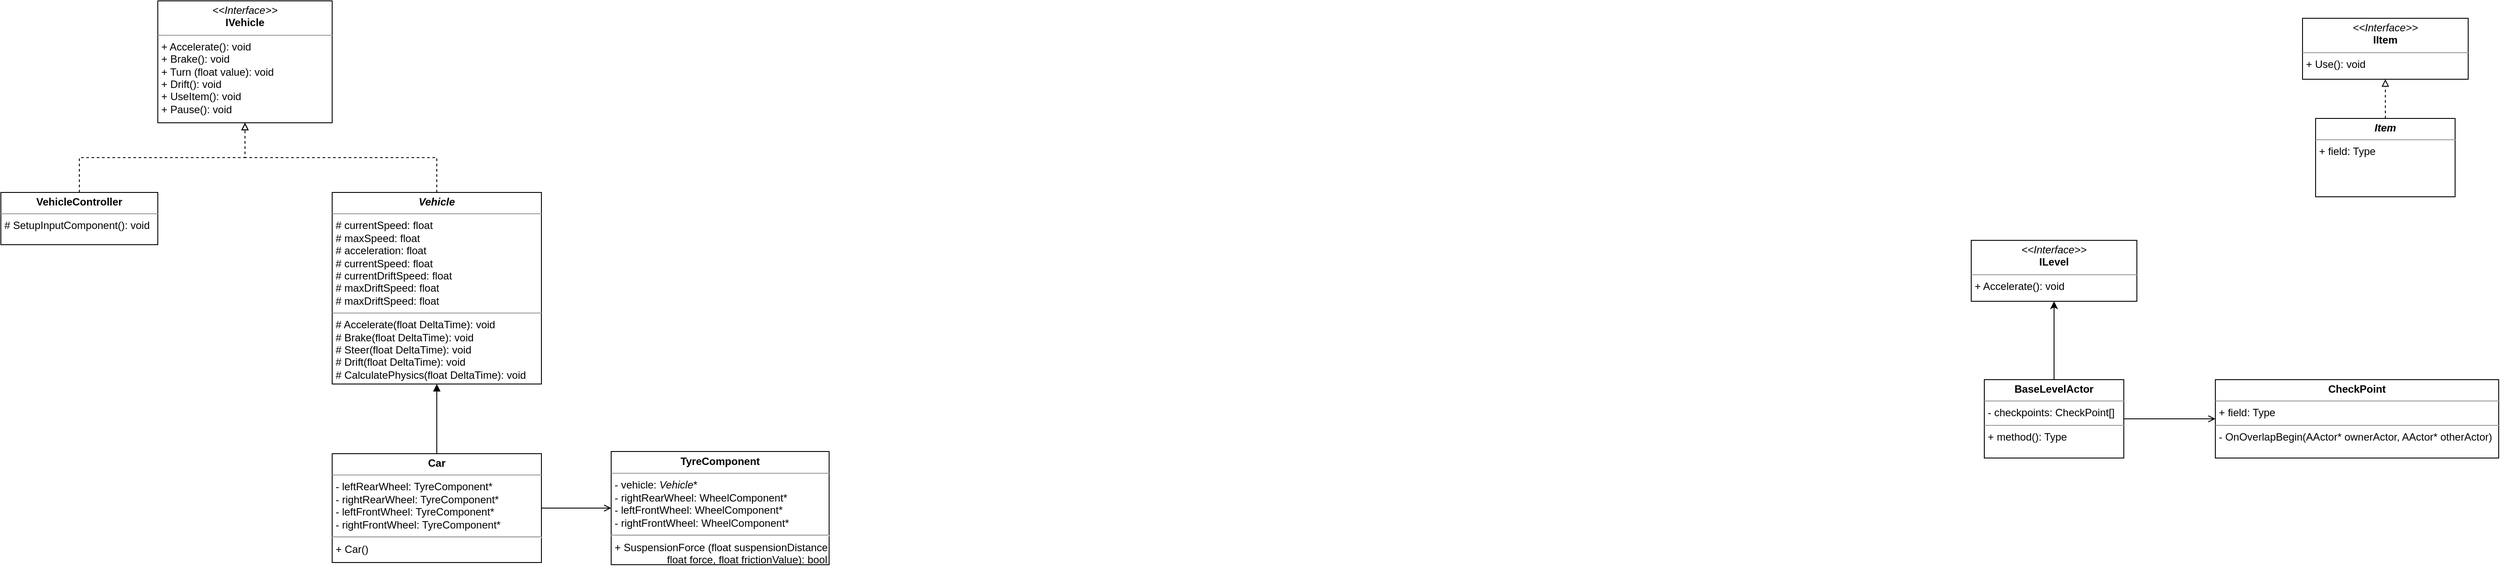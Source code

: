 <mxfile version="14.5.1" type="device" pages="3"><diagram id="fZ-d8Vy8Db7M5q7br4om" name="UML - Cliente"><mxGraphModel dx="3716" dy="832" grid="1" gridSize="10" guides="1" tooltips="1" connect="1" arrows="1" fold="1" page="1" pageScale="1" pageWidth="827" pageHeight="1169" math="0" shadow="0"><root><mxCell id="0"/><mxCell id="1" parent="0"/><mxCell id="LFvHqYcCdRHvBV4AZaat-1" value="&lt;p style=&quot;margin: 0px ; margin-top: 4px ; text-align: center&quot;&gt;&lt;i&gt;&amp;lt;&amp;lt;Interface&amp;gt;&amp;gt;&lt;/i&gt;&lt;br&gt;&lt;b&gt;IVehicle&lt;/b&gt;&lt;/p&gt;&lt;hr size=&quot;1&quot;&gt;&lt;p style=&quot;margin: 0px ; margin-left: 4px&quot;&gt;&lt;/p&gt;&lt;p style=&quot;margin: 0px ; margin-left: 4px&quot;&gt;+ Accelerate(): void&lt;/p&gt;&lt;p style=&quot;margin: 0px ; margin-left: 4px&quot;&gt;+ Brake(): void&lt;br&gt;+ Turn (float value): void&lt;/p&gt;&lt;p style=&quot;margin: 0px ; margin-left: 4px&quot;&gt;+ Drift(): void&lt;br&gt;&lt;/p&gt;&lt;p style=&quot;margin: 0px ; margin-left: 4px&quot;&gt;+ UseItem(): void&lt;br&gt;&lt;/p&gt;&lt;p style=&quot;margin: 0px ; margin-left: 4px&quot;&gt;+ Pause(): void&lt;/p&gt;" style="verticalAlign=top;align=left;overflow=fill;fontSize=12;fontFamily=Helvetica;html=1;" parent="1" vertex="1"><mxGeometry x="-1090" y="40" width="200" height="140" as="geometry"/></mxCell><mxCell id="LFvHqYcCdRHvBV4AZaat-5" style="edgeStyle=orthogonalEdgeStyle;rounded=0;orthogonalLoop=1;jettySize=auto;html=1;exitX=0.5;exitY=0;exitDx=0;exitDy=0;endArrow=block;endFill=0;dashed=1;" parent="1" source="LFvHqYcCdRHvBV4AZaat-2" target="LFvHqYcCdRHvBV4AZaat-1" edge="1"><mxGeometry relative="1" as="geometry"/></mxCell><mxCell id="LFvHqYcCdRHvBV4AZaat-2" value="&lt;p style=&quot;margin: 0px ; margin-top: 4px ; text-align: center&quot;&gt;&lt;b&gt;&lt;i&gt;Vehicle&lt;/i&gt;&lt;/b&gt;&lt;/p&gt;&lt;hr size=&quot;1&quot;&gt;&lt;p style=&quot;margin: 0px ; margin-left: 4px&quot;&gt;# currentSpeed: float&lt;/p&gt;&lt;p style=&quot;margin: 0px ; margin-left: 4px&quot;&gt;# maxSpeed: float&lt;br&gt;&lt;/p&gt;&lt;p style=&quot;margin: 0px ; margin-left: 4px&quot;&gt;# acceleration: float&lt;br&gt;&lt;/p&gt;&lt;p style=&quot;margin: 0px ; margin-left: 4px&quot;&gt;# currentSpeed: float&lt;br&gt;&lt;/p&gt;&lt;p style=&quot;margin: 0px ; margin-left: 4px&quot;&gt;# currentDriftSpeed: float&lt;/p&gt;&lt;p style=&quot;margin: 0px ; margin-left: 4px&quot;&gt;# maxDriftSpeed: float&lt;br&gt;&lt;/p&gt;&lt;p style=&quot;margin: 0px ; margin-left: 4px&quot;&gt;# maxDriftSpeed: float&lt;/p&gt;&lt;hr size=&quot;1&quot;&gt;&lt;p style=&quot;margin: 0px ; margin-left: 4px&quot;&gt;&lt;span&gt;# Accelerate(float DeltaTime): void&lt;/span&gt;&lt;br&gt;&lt;/p&gt;&lt;p style=&quot;margin: 0px ; margin-left: 4px&quot;&gt;# Brake(float DeltaTime): void&lt;/p&gt;&lt;p style=&quot;margin: 0px ; margin-left: 4px&quot;&gt;# Steer(float DeltaTime): void&lt;/p&gt;&lt;p style=&quot;margin: 0px ; margin-left: 4px&quot;&gt;# Drift(float DeltaTime): void&lt;/p&gt;&lt;p style=&quot;margin: 0px ; margin-left: 4px&quot;&gt;# CalculatePhysics(float DeltaTime): void&lt;br&gt;&lt;/p&gt;" style="verticalAlign=top;align=left;overflow=fill;fontSize=12;fontFamily=Helvetica;html=1;" parent="1" vertex="1"><mxGeometry x="-890" y="260" width="240" height="220" as="geometry"/></mxCell><mxCell id="LFvHqYcCdRHvBV4AZaat-11" style="edgeStyle=orthogonalEdgeStyle;rounded=0;orthogonalLoop=1;jettySize=auto;html=1;exitX=0.5;exitY=0;exitDx=0;exitDy=0;dashed=1;endArrow=block;endFill=0;" parent="1" source="LFvHqYcCdRHvBV4AZaat-10" target="LFvHqYcCdRHvBV4AZaat-1" edge="1"><mxGeometry relative="1" as="geometry"><mxPoint x="-1030" y="230" as="targetPoint"/></mxGeometry></mxCell><mxCell id="LFvHqYcCdRHvBV4AZaat-10" value="&lt;p style=&quot;margin: 0px ; margin-top: 4px ; text-align: center&quot;&gt;&lt;b&gt;VehicleController&lt;/b&gt;&lt;/p&gt;&lt;hr size=&quot;1&quot;&gt;&lt;p style=&quot;margin: 0px ; margin-left: 4px&quot;&gt;# SetupInputComponent(): void&lt;/p&gt;" style="verticalAlign=top;align=left;overflow=fill;fontSize=12;fontFamily=Helvetica;html=1;" parent="1" vertex="1"><mxGeometry x="-1270" y="260" width="180" height="60" as="geometry"/></mxCell><mxCell id="LFvHqYcCdRHvBV4AZaat-12" value="&lt;p style=&quot;margin: 0px ; margin-top: 4px ; text-align: center&quot;&gt;&lt;i&gt;&amp;lt;&amp;lt;Interface&amp;gt;&amp;gt;&lt;/i&gt;&lt;br&gt;&lt;b&gt;IItem&lt;/b&gt;&lt;/p&gt;&lt;hr size=&quot;1&quot;&gt;&lt;p style=&quot;margin: 0px ; margin-left: 4px&quot;&gt;&lt;/p&gt;&lt;p style=&quot;margin: 0px ; margin-left: 4px&quot;&gt;+ Use(): void&lt;br&gt;&lt;/p&gt;" style="verticalAlign=top;align=left;overflow=fill;fontSize=12;fontFamily=Helvetica;html=1;" parent="1" vertex="1"><mxGeometry x="1370" y="60" width="190" height="70" as="geometry"/></mxCell><mxCell id="LFvHqYcCdRHvBV4AZaat-15" style="edgeStyle=orthogonalEdgeStyle;rounded=0;orthogonalLoop=1;jettySize=auto;html=1;dashed=1;endArrow=block;endFill=0;" parent="1" source="LFvHqYcCdRHvBV4AZaat-13" target="LFvHqYcCdRHvBV4AZaat-12" edge="1"><mxGeometry relative="1" as="geometry"/></mxCell><mxCell id="LFvHqYcCdRHvBV4AZaat-13" value="&lt;p style=&quot;margin: 0px ; margin-top: 4px ; text-align: center&quot;&gt;&lt;b&gt;&lt;i&gt;Item&lt;/i&gt;&lt;/b&gt;&lt;/p&gt;&lt;hr size=&quot;1&quot;&gt;&lt;p style=&quot;margin: 0px ; margin-left: 4px&quot;&gt;+ field: Type&lt;/p&gt;" style="verticalAlign=top;align=left;overflow=fill;fontSize=12;fontFamily=Helvetica;html=1;" parent="1" vertex="1"><mxGeometry x="1385" y="175" width="160" height="90" as="geometry"/></mxCell><mxCell id="LFvHqYcCdRHvBV4AZaat-24" style="edgeStyle=orthogonalEdgeStyle;rounded=0;orthogonalLoop=1;jettySize=auto;html=1;exitX=1;exitY=0.5;exitDx=0;exitDy=0;entryX=0;entryY=0.5;entryDx=0;entryDy=0;endArrow=open;endFill=0;" parent="1" source="LFvHqYcCdRHvBV4AZaat-19" target="LFvHqYcCdRHvBV4AZaat-22" edge="1"><mxGeometry relative="1" as="geometry"/></mxCell><mxCell id="L7cBTYlwCiTC3Zecy22S-2" style="edgeStyle=orthogonalEdgeStyle;rounded=0;orthogonalLoop=1;jettySize=auto;html=1;exitX=0.5;exitY=0;exitDx=0;exitDy=0;entryX=0.5;entryY=1;entryDx=0;entryDy=0;" parent="1" source="LFvHqYcCdRHvBV4AZaat-19" target="L7cBTYlwCiTC3Zecy22S-1" edge="1"><mxGeometry relative="1" as="geometry"/></mxCell><mxCell id="LFvHqYcCdRHvBV4AZaat-19" value="&lt;p style=&quot;margin: 0px ; margin-top: 4px ; text-align: center&quot;&gt;&lt;b&gt;BaseLevelActor&lt;/b&gt;&lt;/p&gt;&lt;hr size=&quot;1&quot;&gt;&lt;p style=&quot;margin: 0px ; margin-left: 4px&quot;&gt;- checkpoints: CheckPoint[]&lt;/p&gt;&lt;hr size=&quot;1&quot;&gt;&lt;p style=&quot;margin: 0px ; margin-left: 4px&quot;&gt;+ method(): Type&lt;/p&gt;" style="verticalAlign=top;align=left;overflow=fill;fontSize=12;fontFamily=Helvetica;html=1;" parent="1" vertex="1"><mxGeometry x="1005" y="475" width="160" height="90" as="geometry"/></mxCell><mxCell id="LFvHqYcCdRHvBV4AZaat-22" value="&lt;p style=&quot;margin: 0px ; margin-top: 4px ; text-align: center&quot;&gt;&lt;b&gt;CheckPoint&lt;/b&gt;&lt;/p&gt;&lt;hr size=&quot;1&quot;&gt;&lt;p style=&quot;margin: 0px ; margin-left: 4px&quot;&gt;+ field: Type&lt;/p&gt;&lt;hr size=&quot;1&quot;&gt;&lt;p style=&quot;margin: 0px ; margin-left: 4px&quot;&gt;&lt;span style=&quot;background-color: rgb(255 , 255 , 255)&quot;&gt;-&amp;nbsp;&lt;font color=&quot;#030303&quot;&gt;OnOverlapBegin(AActor* ownerActor, AActor* otherActor)&lt;/font&gt;&lt;/span&gt;&lt;/p&gt;" style="verticalAlign=top;align=left;overflow=fill;fontSize=12;fontFamily=Helvetica;html=1;" parent="1" vertex="1"><mxGeometry x="1270" y="475" width="325" height="90" as="geometry"/></mxCell><mxCell id="etCOb0qKU2kpYgl5R70H-2" style="edgeStyle=orthogonalEdgeStyle;rounded=0;orthogonalLoop=1;jettySize=auto;html=1;exitX=0.5;exitY=0;exitDx=0;exitDy=0;entryX=0.5;entryY=1;entryDx=0;entryDy=0;endArrow=block;endFill=1;" parent="1" source="etCOb0qKU2kpYgl5R70H-1" target="LFvHqYcCdRHvBV4AZaat-2" edge="1"><mxGeometry relative="1" as="geometry"/></mxCell><mxCell id="z5GcicyTe7g6lBYwrMMU-3" style="edgeStyle=orthogonalEdgeStyle;rounded=0;orthogonalLoop=1;jettySize=auto;html=1;exitX=1;exitY=0.5;exitDx=0;exitDy=0;endArrow=open;endFill=0;" edge="1" parent="1" source="etCOb0qKU2kpYgl5R70H-1" target="z5GcicyTe7g6lBYwrMMU-1"><mxGeometry relative="1" as="geometry"/></mxCell><mxCell id="etCOb0qKU2kpYgl5R70H-1" value="&lt;p style=&quot;margin: 0px ; margin-top: 4px ; text-align: center&quot;&gt;&lt;b&gt;Car&lt;/b&gt;&lt;/p&gt;&lt;hr size=&quot;1&quot;&gt;&lt;p style=&quot;margin: 0px ; margin-left: 4px&quot;&gt;- leftRearWheel: TyreComponent*&lt;/p&gt;&lt;p style=&quot;margin: 0px ; margin-left: 4px&quot;&gt;- rightRearWheel: TyreComponent*&lt;br&gt;&lt;/p&gt;&lt;p style=&quot;margin: 0px ; margin-left: 4px&quot;&gt;- leftFrontWheel: TyreComponent*&lt;br&gt;&lt;/p&gt;&lt;p style=&quot;margin: 0px ; margin-left: 4px&quot;&gt;- rightFrontWheel: TyreComponent*&lt;br&gt;&lt;/p&gt;&lt;hr&gt;&lt;p style=&quot;margin: 0px ; margin-left: 4px&quot;&gt;&lt;span&gt;+ Car()&lt;/span&gt;&lt;br&gt;&lt;/p&gt;" style="verticalAlign=top;align=left;overflow=fill;fontSize=12;fontFamily=Helvetica;html=1;" parent="1" vertex="1"><mxGeometry x="-890" y="560" width="240" height="125" as="geometry"/></mxCell><mxCell id="L7cBTYlwCiTC3Zecy22S-1" value="&lt;p style=&quot;margin: 0px ; margin-top: 4px ; text-align: center&quot;&gt;&lt;i&gt;&amp;lt;&amp;lt;Interface&amp;gt;&amp;gt;&lt;/i&gt;&lt;br&gt;&lt;b&gt;ILevel&lt;/b&gt;&lt;/p&gt;&lt;hr size=&quot;1&quot;&gt;&lt;p style=&quot;margin: 0px ; margin-left: 4px&quot;&gt;&lt;/p&gt;&lt;p style=&quot;margin: 0px ; margin-left: 4px&quot;&gt;+ Accelerate(): void&lt;/p&gt;" style="verticalAlign=top;align=left;overflow=fill;fontSize=12;fontFamily=Helvetica;html=1;" parent="1" vertex="1"><mxGeometry x="990" y="315" width="190" height="70" as="geometry"/></mxCell><mxCell id="z5GcicyTe7g6lBYwrMMU-1" value="&lt;p style=&quot;margin: 0px ; margin-top: 4px ; text-align: center&quot;&gt;&lt;span style=&quot;text-align: left&quot;&gt;&lt;b&gt;TyreComponent&lt;/b&gt;&lt;/span&gt;&lt;br&gt;&lt;/p&gt;&lt;hr size=&quot;1&quot;&gt;&lt;p style=&quot;margin: 0px ; margin-left: 4px&quot;&gt;- vehicle:&amp;nbsp;&lt;span style=&quot;text-align: center&quot;&gt;&lt;i&gt;Vehicle&lt;/i&gt;&lt;/span&gt;*&lt;/p&gt;&lt;p style=&quot;margin: 0px ; margin-left: 4px&quot;&gt;- rightRearWheel: WheelComponent*&lt;br&gt;&lt;/p&gt;&lt;p style=&quot;margin: 0px ; margin-left: 4px&quot;&gt;- leftFrontWheel: WheelComponent*&lt;br&gt;&lt;/p&gt;&lt;p style=&quot;margin: 0px ; margin-left: 4px&quot;&gt;- rightFrontWheel: WheelComponent*&lt;br&gt;&lt;/p&gt;&lt;hr&gt;&lt;p style=&quot;margin: 0px ; margin-left: 4px&quot;&gt;&lt;/p&gt;&lt;p style=&quot;margin: 0px ; margin-left: 4px&quot;&gt;+ SuspensionForce (float suspensionDistance,&amp;nbsp;&lt;/p&gt;&lt;p style=&quot;margin: 0px ; margin-left: 4px&quot;&gt;&amp;nbsp; &amp;nbsp; &amp;nbsp; &amp;nbsp; &amp;nbsp; &amp;nbsp; &amp;nbsp; &amp;nbsp; &amp;nbsp; float force, float frictionValue): bool&lt;/p&gt;" style="verticalAlign=top;align=left;overflow=fill;fontSize=12;fontFamily=Helvetica;html=1;" vertex="1" parent="1"><mxGeometry x="-570" y="557.5" width="250" height="130" as="geometry"/></mxCell></root></mxGraphModel></diagram><diagram id="hqjXrm1uK2kTUhmD2dUm" name="UML - Servidor"><mxGraphModel dx="2889" dy="2001" grid="1" gridSize="10" guides="1" tooltips="1" connect="1" arrows="1" fold="1" page="1" pageScale="1" pageWidth="827" pageHeight="1169" math="0" shadow="0"><root><mxCell id="61z74X5a-_CCOOyNRelE-0"/><mxCell id="61z74X5a-_CCOOyNRelE-1" parent="61z74X5a-_CCOOyNRelE-0"/><mxCell id="ZpIFdZFE0CJdc3w5MQpu-6" style="edgeStyle=orthogonalEdgeStyle;rounded=0;orthogonalLoop=1;jettySize=auto;html=1;exitX=0.5;exitY=0;exitDx=0;exitDy=0;entryX=0.5;entryY=1;entryDx=0;entryDy=0;" parent="61z74X5a-_CCOOyNRelE-1" source="ZpIFdZFE0CJdc3w5MQpu-1" target="ZpIFdZFE0CJdc3w5MQpu-4" edge="1"><mxGeometry relative="1" as="geometry"><Array as="points"><mxPoint x="400" y="360"/><mxPoint x="80" y="360"/><mxPoint x="80" y="320"/></Array><mxPoint x="200" y="230" as="sourcePoint"/></mxGeometry></mxCell><mxCell id="ZpIFdZFE0CJdc3w5MQpu-7" style="edgeStyle=orthogonalEdgeStyle;rounded=0;orthogonalLoop=1;jettySize=auto;html=1;exitX=0.5;exitY=0;exitDx=0;exitDy=0;entryX=0.5;entryY=1;entryDx=0;entryDy=0;" parent="61z74X5a-_CCOOyNRelE-1" source="ZpIFdZFE0CJdc3w5MQpu-1" target="ZpIFdZFE0CJdc3w5MQpu-5" edge="1"><mxGeometry relative="1" as="geometry"><Array as="points"><mxPoint x="400" y="360"/><mxPoint x="340" y="360"/></Array><mxPoint x="200" y="230" as="sourcePoint"/></mxGeometry></mxCell><mxCell id="ZpIFdZFE0CJdc3w5MQpu-8" style="edgeStyle=orthogonalEdgeStyle;rounded=0;orthogonalLoop=1;jettySize=auto;html=1;exitX=0.5;exitY=0;exitDx=0;exitDy=0;entryX=0.5;entryY=1;entryDx=0;entryDy=0;" parent="61z74X5a-_CCOOyNRelE-1" source="ZpIFdZFE0CJdc3w5MQpu-1" target="ZpIFdZFE0CJdc3w5MQpu-3" edge="1"><mxGeometry relative="1" as="geometry"><Array as="points"><mxPoint x="400" y="360"/><mxPoint x="630" y="360"/></Array></mxGeometry></mxCell><mxCell id="ZpIFdZFE0CJdc3w5MQpu-1" value="&lt;p style=&quot;margin: 0px ; margin-top: 4px ; text-align: center&quot;&gt;&lt;b&gt;Index&lt;/b&gt;&lt;/p&gt;&lt;hr size=&quot;1&quot;&gt;&lt;p style=&quot;margin: 0px ; margin-left: 4px&quot;&gt;- serverIsConnected: bool&lt;/p&gt;&lt;hr size=&quot;1&quot;&gt;&lt;p style=&quot;margin: 0px ; margin-left: 4px&quot;&gt;+ connect (): bool&lt;/p&gt;&lt;p style=&quot;margin: 0px ; margin-left: 4px&quot;&gt;+ disconnect (): bool&lt;/p&gt;" style="verticalAlign=top;align=left;overflow=fill;fontSize=12;fontFamily=Helvetica;html=1;" parent="61z74X5a-_CCOOyNRelE-1" vertex="1"><mxGeometry x="320" y="400" width="160" height="90" as="geometry"/></mxCell><mxCell id="SV-2-97NCX-z66Rjo5Ed-0" style="edgeStyle=orthogonalEdgeStyle;rounded=0;orthogonalLoop=1;jettySize=auto;html=1;exitX=0.5;exitY=0;exitDx=0;exitDy=0;entryX=0.5;entryY=1;entryDx=0;entryDy=0;" parent="61z74X5a-_CCOOyNRelE-1" source="ZpIFdZFE0CJdc3w5MQpu-3" target="ZpIFdZFE0CJdc3w5MQpu-9" edge="1"><mxGeometry relative="1" as="geometry"/></mxCell><mxCell id="ZpIFdZFE0CJdc3w5MQpu-3" value="&lt;p style=&quot;margin: 0px ; margin-top: 4px ; text-align: center&quot;&gt;&lt;b&gt;GameManager&lt;/b&gt;&lt;/p&gt;&lt;hr size=&quot;1&quot;&gt;&lt;p style=&quot;margin: 0px ; margin-left: 4px&quot;&gt;- gameIsConnected: bool&lt;/p&gt;&lt;p style=&quot;margin: 0px ; margin-left: 4px&quot;&gt;- gameInstances: GameInstance[]&lt;/p&gt;&lt;hr size=&quot;1&quot;&gt;&lt;p style=&quot;margin: 0px 0px 0px 4px&quot;&gt;+ connect (): bool&lt;/p&gt;&lt;p style=&quot;margin: 0px 0px 0px 4px&quot;&gt;+ disconnect (): bool&lt;/p&gt;&lt;p style=&quot;margin: 0px 0px 0px 4px&quot;&gt;&lt;br&gt;&lt;/p&gt;&lt;p style=&quot;margin: 0px ; margin-left: 4px&quot;&gt;+ addPlayerToRace (JSon): bool&lt;/p&gt;&lt;p style=&quot;margin: 0px ; margin-left: 4px&quot;&gt;+ removePlayerToRace (string): bool&lt;/p&gt;&lt;p style=&quot;margin: 0px ; margin-left: 4px&quot;&gt;&lt;br&gt;&lt;/p&gt;&lt;p style=&quot;margin: 0px ; margin-left: 4px&quot;&gt;- createGameInstance(string): bool&lt;/p&gt;&lt;p style=&quot;margin: 0px ; margin-left: 4px&quot;&gt;- removeGameInstance(): bool&lt;/p&gt;" style="verticalAlign=top;align=left;overflow=fill;fontSize=12;fontFamily=Helvetica;html=1;" parent="61z74X5a-_CCOOyNRelE-1" vertex="1"><mxGeometry x="520" y="120" width="220" height="200" as="geometry"/></mxCell><mxCell id="ZpIFdZFE0CJdc3w5MQpu-4" value="&lt;p style=&quot;margin: 0px ; margin-top: 4px ; text-align: center&quot;&gt;&lt;b&gt;GameDatabase&lt;/b&gt;&lt;/p&gt;&lt;hr size=&quot;1&quot;&gt;&lt;p style=&quot;margin: 0px ; margin-left: 4px&quot;&gt;&lt;/p&gt;&lt;p style=&quot;margin: 0px ; margin-left: 4px&quot;&gt;+ getCar (int): bool&lt;/p&gt;&lt;p style=&quot;margin: 0px ; margin-left: 4px&quot;&gt;+ getAI (int): bool&lt;/p&gt;&lt;p style=&quot;margin: 0px ; margin-left: 4px&quot;&gt;+ getAllCars (): bool&lt;/p&gt;&lt;p style=&quot;margin: 0px ; margin-left: 4px&quot;&gt;&lt;br&gt;&lt;/p&gt;&lt;p style=&quot;margin: 0px ; margin-left: 4px&quot;&gt;+ getObject (int): bool&lt;/p&gt;&lt;p style=&quot;margin: 0px ; margin-left: 4px&quot;&gt;+ getAllObjects (): bool&lt;/p&gt;&lt;p style=&quot;margin: 0px ; margin-left: 4px&quot;&gt;&lt;br&gt;&lt;/p&gt;&lt;p style=&quot;margin: 0px ; margin-left: 4px&quot;&gt;+ getLevel (int): bool&lt;/p&gt;&lt;p style=&quot;margin: 0px ; margin-left: 4px&quot;&gt;+ getAllLevels (): bool&lt;/p&gt;" style="verticalAlign=top;align=left;overflow=fill;fontSize=12;fontFamily=Helvetica;html=1;" parent="61z74X5a-_CCOOyNRelE-1" vertex="1"><mxGeometry x="-10" y="150" width="160" height="170" as="geometry"/></mxCell><mxCell id="ZpIFdZFE0CJdc3w5MQpu-5" value="&lt;p style=&quot;margin: 0px ; margin-top: 4px ; text-align: center&quot;&gt;&lt;b&gt;PlayerDatabase&lt;/b&gt;&lt;/p&gt;&lt;hr size=&quot;1&quot;&gt;&lt;p style=&quot;margin: 0px 0px 0px 4px&quot;&gt;- playersLoggedIn: string[]&lt;/p&gt;&lt;hr&gt;&lt;p style=&quot;margin: 0px 0px 0px 4px&quot;&gt;+ login (JSon): bool&lt;/p&gt;&lt;p style=&quot;margin: 0px 0px 0px 4px&quot;&gt;+ logout (string): bool&lt;/p&gt;&lt;p style=&quot;margin: 0px 0px 0px 4px&quot;&gt;+ register (JSon): bool&lt;/p&gt;&lt;p style=&quot;margin: 0px 0px 0px 4px&quot;&gt;+ getPlayer (string): bool&lt;/p&gt;&lt;p style=&quot;margin: 0px 0px 0px 4px&quot;&gt;+ addExperience (JSon): bool&lt;/p&gt;&lt;p style=&quot;margin: 0px 0px 0px 4px&quot;&gt;&lt;br&gt;&lt;/p&gt;&lt;p style=&quot;margin: 0px 0px 0px 4px&quot;&gt;+ registerRace (): bool&lt;/p&gt;&lt;p style=&quot;margin: 0px 0px 0px 4px&quot;&gt;+ addPlayerToRace (JSon): bool&lt;/p&gt;&lt;p style=&quot;margin: 0px 0px 0px 4px&quot;&gt;+ setPosition (JSon): bool&lt;/p&gt;&lt;p style=&quot;margin: 0px 0px 0px 4px&quot;&gt;&lt;br&gt;&lt;/p&gt;&lt;p style=&quot;margin: 0px 0px 0px 4px&quot;&gt;+ addGolden (JSon): bool&lt;/p&gt;&lt;p style=&quot;margin: 0px 0px 0px 4px&quot;&gt;+ addSilver (JSon): bool&lt;/p&gt;&lt;p style=&quot;margin: 0px 0px 0px 4px&quot;&gt;+ addBronze (JSon): bool&lt;br&gt;&lt;/p&gt;&lt;p style=&quot;margin: 0px 0px 0px 4px&quot;&gt;+ addWooden (JSon): bool&lt;br&gt;&lt;/p&gt;&lt;p style=&quot;margin: 0px 0px 0px 4px&quot;&gt;+ getAllRacesByPlayer(string): bool&lt;/p&gt;" style="verticalAlign=top;align=left;overflow=fill;fontSize=12;fontFamily=Helvetica;html=1;" parent="61z74X5a-_CCOOyNRelE-1" vertex="1"><mxGeometry x="230" y="40" width="220" height="280" as="geometry"/></mxCell><mxCell id="ZpIFdZFE0CJdc3w5MQpu-9" value="&lt;p style=&quot;margin: 0px ; margin-top: 4px ; text-align: center&quot;&gt;&lt;b&gt;GameInstance&lt;/b&gt;&lt;/p&gt;&lt;hr size=&quot;1&quot;&gt;&lt;p style=&quot;margin: 0px ; margin-left: 4px&quot;&gt;- id: string&lt;/p&gt;&lt;p style=&quot;margin: 0px ; margin-left: 4px&quot;&gt;- levelID: string&lt;/p&gt;&lt;p style=&quot;margin: 0px ; margin-left: 4px&quot;&gt;- started: bool&lt;/p&gt;&lt;p style=&quot;margin: 0px ; margin-left: 4px&quot;&gt;- players: string[]&lt;/p&gt;&lt;hr&gt;&lt;p style=&quot;margin: 0px ; margin-left: 4px&quot;&gt;+ init (): void&lt;/p&gt;&lt;p style=&quot;margin: 0px ; margin-left: 4px&quot;&gt;+ addPlayer (string): bool&lt;/p&gt;&lt;p style=&quot;margin: 0px ; margin-left: 4px&quot;&gt;&lt;br&gt;&lt;/p&gt;&lt;p style=&quot;margin: 0px ; margin-left: 4px&quot;&gt;- informPlayers (): bool&lt;/p&gt;&lt;p style=&quot;margin: 0px ; margin-left: 4px&quot;&gt;- startRace (): void&lt;/p&gt;&lt;p style=&quot;margin: 0px ; margin-left: 4px&quot;&gt;- stopRace (): void&lt;/p&gt;" style="verticalAlign=top;align=left;overflow=fill;fontSize=12;fontFamily=Helvetica;html=1;" parent="61z74X5a-_CCOOyNRelE-1" vertex="1"><mxGeometry x="550" y="-160" width="160" height="200" as="geometry"/></mxCell></root></mxGraphModel></diagram><diagram id="5aH1_R6tcc3Dlr3uoiO3" name="Base de Datos"><mxGraphModel dx="4264" dy="2556" grid="1" gridSize="10" guides="1" tooltips="1" connect="1" arrows="1" fold="1" page="1" pageScale="1" pageWidth="827" pageHeight="1169" math="0" shadow="0"><root><mxCell id="IzPwIaGOeOMDnYV9rE0U-0"/><mxCell id="IzPwIaGOeOMDnYV9rE0U-1" parent="IzPwIaGOeOMDnYV9rE0U-0"/><mxCell id="nICZjW7-ajmP93TZQCdL-0" value="Players" style="shape=table;startSize=20;container=1;collapsible=1;childLayout=tableLayout;fixedRows=1;rowLines=1;fontStyle=1;align=center;resizeLast=1;strokeWidth=2;fillColor=#B3B3B3;" parent="IzPwIaGOeOMDnYV9rE0U-1" vertex="1"><mxGeometry x="-520" y="-360" width="280" height="350" as="geometry"><mxRectangle x="30" y="280" width="60" height="20" as="alternateBounds"/></mxGeometry></mxCell><mxCell id="nICZjW7-ajmP93TZQCdL-1" value="" style="shape=partialRectangle;collapsible=0;dropTarget=0;pointerEvents=0;fillColor=none;top=0;left=0;bottom=1;right=0;points=[[0,0.5],[1,0.5]];portConstraint=eastwest;" parent="nICZjW7-ajmP93TZQCdL-0" vertex="1"><mxGeometry y="20" width="280" height="30" as="geometry"/></mxCell><mxCell id="nICZjW7-ajmP93TZQCdL-2" value="PK" style="shape=partialRectangle;connectable=0;fillColor=#ffffff;top=0;left=0;bottom=0;right=0;fontStyle=1;overflow=hidden;strokeWidth=2;" parent="nICZjW7-ajmP93TZQCdL-1" vertex="1"><mxGeometry width="40" height="30" as="geometry"/></mxCell><mxCell id="nICZjW7-ajmP93TZQCdL-3" value="pla_username" style="shape=partialRectangle;connectable=0;fillColor=#ffffff;top=0;left=0;bottom=0;right=0;align=left;fontStyle=1;overflow=hidden;strokeWidth=2;" parent="nICZjW7-ajmP93TZQCdL-1" vertex="1"><mxGeometry x="40" width="150" height="30" as="geometry"/></mxCell><mxCell id="nICZjW7-ajmP93TZQCdL-4" value="VarChar (64)" style="shape=partialRectangle;connectable=0;fillColor=#ffffff;top=0;left=0;bottom=0;right=0;align=center;fontStyle=1;overflow=hidden;strokeWidth=2;" parent="nICZjW7-ajmP93TZQCdL-1" vertex="1"><mxGeometry x="190" width="90" height="30" as="geometry"/></mxCell><mxCell id="nICZjW7-ajmP93TZQCdL-5" value="" style="shape=partialRectangle;collapsible=0;dropTarget=0;pointerEvents=0;fillColor=none;top=0;left=0;bottom=0;right=0;points=[[0,0.5],[1,0.5]];portConstraint=eastwest;" parent="nICZjW7-ajmP93TZQCdL-0" vertex="1"><mxGeometry y="50" width="280" height="30" as="geometry"/></mxCell><mxCell id="nICZjW7-ajmP93TZQCdL-6" value="" style="shape=partialRectangle;connectable=0;fillColor=#E6E6E6;top=0;left=0;bottom=0;right=0;editable=1;overflow=hidden;fontStyle=5;align=left;strokeWidth=2;spacingLeft=6;" parent="nICZjW7-ajmP93TZQCdL-5" vertex="1"><mxGeometry width="40" height="30" as="geometry"/></mxCell><mxCell id="nICZjW7-ajmP93TZQCdL-7" value="pla_password" style="shape=partialRectangle;connectable=0;fillColor=#E6E6E6;top=0;left=0;bottom=0;right=0;align=left;spacingLeft=6;overflow=hidden;fontStyle=0;strokeWidth=2;" parent="nICZjW7-ajmP93TZQCdL-5" vertex="1"><mxGeometry x="40" width="150" height="30" as="geometry"/></mxCell><mxCell id="nICZjW7-ajmP93TZQCdL-8" value="VarChar (32)" style="shape=partialRectangle;connectable=0;fillColor=#E6E6E6;top=0;left=0;bottom=0;right=0;align=center;spacingLeft=6;overflow=hidden;fontStyle=0;strokeWidth=2;" parent="nICZjW7-ajmP93TZQCdL-5" vertex="1"><mxGeometry x="190" width="90" height="30" as="geometry"/></mxCell><mxCell id="nICZjW7-ajmP93TZQCdL-9" style="shape=partialRectangle;collapsible=0;dropTarget=0;pointerEvents=0;fillColor=none;top=0;left=0;bottom=0;right=0;points=[[0,0.5],[1,0.5]];portConstraint=eastwest;" parent="nICZjW7-ajmP93TZQCdL-0" vertex="1"><mxGeometry y="80" width="280" height="30" as="geometry"/></mxCell><mxCell id="nICZjW7-ajmP93TZQCdL-10" style="shape=partialRectangle;connectable=0;fillColor=#ffffff;top=0;left=0;bottom=0;right=0;editable=1;overflow=hidden;fontStyle=0;strokeWidth=2;" parent="nICZjW7-ajmP93TZQCdL-9" vertex="1"><mxGeometry width="40" height="30" as="geometry"/></mxCell><mxCell id="nICZjW7-ajmP93TZQCdL-11" value="pla_email" style="shape=partialRectangle;connectable=0;fillColor=#ffffff;top=0;left=0;bottom=0;right=0;align=left;overflow=hidden;fontStyle=0;strokeWidth=2;" parent="nICZjW7-ajmP93TZQCdL-9" vertex="1"><mxGeometry x="40" width="150" height="30" as="geometry"/></mxCell><mxCell id="nICZjW7-ajmP93TZQCdL-12" value="VarChar (256)" style="shape=partialRectangle;connectable=0;fillColor=#ffffff;top=0;left=0;bottom=0;right=0;align=center;overflow=hidden;fontStyle=0;strokeWidth=2;" parent="nICZjW7-ajmP93TZQCdL-9" vertex="1"><mxGeometry x="190" width="90" height="30" as="geometry"/></mxCell><mxCell id="nICZjW7-ajmP93TZQCdL-13" style="shape=partialRectangle;collapsible=0;dropTarget=0;pointerEvents=0;fillColor=none;top=0;left=0;bottom=0;right=0;points=[[0,0.5],[1,0.5]];portConstraint=eastwest;" parent="nICZjW7-ajmP93TZQCdL-0" vertex="1"><mxGeometry y="110" width="280" height="30" as="geometry"/></mxCell><mxCell id="nICZjW7-ajmP93TZQCdL-14" style="shape=partialRectangle;connectable=0;fillColor=#E6E6E6;top=0;left=0;bottom=0;right=0;editable=1;overflow=hidden;fontStyle=5;align=left;strokeWidth=2;spacingLeft=6;" parent="nICZjW7-ajmP93TZQCdL-13" vertex="1"><mxGeometry width="40" height="30" as="geometry"/></mxCell><mxCell id="nICZjW7-ajmP93TZQCdL-15" value="pla_registrationDate" style="shape=partialRectangle;connectable=0;fillColor=#E6E6E6;top=0;left=0;bottom=0;right=0;align=left;spacingLeft=6;overflow=hidden;fontStyle=0;strokeWidth=2;" parent="nICZjW7-ajmP93TZQCdL-13" vertex="1"><mxGeometry x="40" width="150" height="30" as="geometry"/></mxCell><mxCell id="nICZjW7-ajmP93TZQCdL-16" value="Date" style="shape=partialRectangle;connectable=0;fillColor=#E6E6E6;top=0;left=0;bottom=0;right=0;align=center;spacingLeft=6;overflow=hidden;fontStyle=0;strokeWidth=2;" parent="nICZjW7-ajmP93TZQCdL-13" vertex="1"><mxGeometry x="190" width="90" height="30" as="geometry"/></mxCell><mxCell id="nICZjW7-ajmP93TZQCdL-17" style="shape=partialRectangle;collapsible=0;dropTarget=0;pointerEvents=0;fillColor=none;top=0;left=0;bottom=0;right=0;points=[[0,0.5],[1,0.5]];portConstraint=eastwest;" parent="nICZjW7-ajmP93TZQCdL-0" vertex="1"><mxGeometry y="140" width="280" height="30" as="geometry"/></mxCell><mxCell id="nICZjW7-ajmP93TZQCdL-18" style="shape=partialRectangle;connectable=0;fillColor=#ffffff;top=0;left=0;bottom=0;right=0;editable=1;overflow=hidden;fontStyle=0;strokeWidth=2;" parent="nICZjW7-ajmP93TZQCdL-17" vertex="1"><mxGeometry width="40" height="30" as="geometry"/></mxCell><mxCell id="nICZjW7-ajmP93TZQCdL-19" value="pla_experiencePoints" style="shape=partialRectangle;connectable=0;fillColor=#ffffff;top=0;left=0;bottom=0;right=0;align=left;overflow=hidden;fontStyle=0;strokeWidth=2;" parent="nICZjW7-ajmP93TZQCdL-17" vertex="1"><mxGeometry x="40" width="150" height="30" as="geometry"/></mxCell><mxCell id="nICZjW7-ajmP93TZQCdL-20" value="Integer" style="shape=partialRectangle;connectable=0;fillColor=#ffffff;top=0;left=0;bottom=0;right=0;align=center;overflow=hidden;fontStyle=0;strokeWidth=2;" parent="nICZjW7-ajmP93TZQCdL-17" vertex="1"><mxGeometry x="190" width="90" height="30" as="geometry"/></mxCell><mxCell id="nICZjW7-ajmP93TZQCdL-21" style="shape=partialRectangle;collapsible=0;dropTarget=0;pointerEvents=0;fillColor=none;top=0;left=0;bottom=0;right=0;points=[[0,0.5],[1,0.5]];portConstraint=eastwest;" parent="nICZjW7-ajmP93TZQCdL-0" vertex="1"><mxGeometry y="170" width="280" height="30" as="geometry"/></mxCell><mxCell id="nICZjW7-ajmP93TZQCdL-22" style="shape=partialRectangle;connectable=0;fillColor=#E6E6E6;top=0;left=0;bottom=0;right=0;editable=1;overflow=hidden;fontStyle=5;align=left;strokeWidth=2;spacingLeft=6;" parent="nICZjW7-ajmP93TZQCdL-21" vertex="1"><mxGeometry width="40" height="30" as="geometry"/></mxCell><mxCell id="nICZjW7-ajmP93TZQCdL-23" value="pla_level" style="shape=partialRectangle;connectable=0;fillColor=#E6E6E6;top=0;left=0;bottom=0;right=0;align=left;spacingLeft=6;overflow=hidden;fontStyle=0;strokeWidth=2;" parent="nICZjW7-ajmP93TZQCdL-21" vertex="1"><mxGeometry x="40" width="150" height="30" as="geometry"/></mxCell><mxCell id="nICZjW7-ajmP93TZQCdL-24" value="Integer" style="shape=partialRectangle;connectable=0;fillColor=#E6E6E6;top=0;left=0;bottom=0;right=0;align=center;spacingLeft=6;overflow=hidden;fontStyle=0;strokeWidth=2;" parent="nICZjW7-ajmP93TZQCdL-21" vertex="1"><mxGeometry x="190" width="90" height="30" as="geometry"/></mxCell><mxCell id="Kqx2y5uBXz7QQW8rdX9I-14" style="shape=partialRectangle;collapsible=0;dropTarget=0;pointerEvents=0;fillColor=none;top=0;left=0;bottom=0;right=0;points=[[0,0.5],[1,0.5]];portConstraint=eastwest;" parent="nICZjW7-ajmP93TZQCdL-0" vertex="1"><mxGeometry y="200" width="280" height="30" as="geometry"/></mxCell><mxCell id="Kqx2y5uBXz7QQW8rdX9I-15" style="shape=partialRectangle;connectable=0;fillColor=#ffffff;top=0;left=0;bottom=0;right=0;editable=1;overflow=hidden;fontStyle=0;strokeWidth=2;" parent="Kqx2y5uBXz7QQW8rdX9I-14" vertex="1"><mxGeometry width="40" height="30" as="geometry"/></mxCell><mxCell id="Kqx2y5uBXz7QQW8rdX9I-16" value="pla_GoldenSteeringWheel" style="shape=partialRectangle;connectable=0;fillColor=#ffffff;top=0;left=0;bottom=0;right=0;align=left;overflow=hidden;fontStyle=0;strokeWidth=2;" parent="Kqx2y5uBXz7QQW8rdX9I-14" vertex="1"><mxGeometry x="40" width="150" height="30" as="geometry"/></mxCell><mxCell id="Kqx2y5uBXz7QQW8rdX9I-17" value="Integer" style="shape=partialRectangle;connectable=0;fillColor=#ffffff;top=0;left=0;bottom=0;right=0;align=center;overflow=hidden;fontStyle=0;strokeWidth=2;" parent="Kqx2y5uBXz7QQW8rdX9I-14" vertex="1"><mxGeometry x="190" width="90" height="30" as="geometry"/></mxCell><mxCell id="Kqx2y5uBXz7QQW8rdX9I-18" style="shape=partialRectangle;collapsible=0;dropTarget=0;pointerEvents=0;fillColor=none;top=0;left=0;bottom=0;right=0;points=[[0,0.5],[1,0.5]];portConstraint=eastwest;" parent="nICZjW7-ajmP93TZQCdL-0" vertex="1"><mxGeometry y="230" width="280" height="30" as="geometry"/></mxCell><mxCell id="Kqx2y5uBXz7QQW8rdX9I-19" style="shape=partialRectangle;connectable=0;fillColor=#E6E6E6;top=0;left=0;bottom=0;right=0;editable=1;overflow=hidden;fontStyle=5;align=left;strokeWidth=2;spacingLeft=6;" parent="Kqx2y5uBXz7QQW8rdX9I-18" vertex="1"><mxGeometry width="40" height="30" as="geometry"/></mxCell><mxCell id="Kqx2y5uBXz7QQW8rdX9I-20" value="pla_SilverSteeringWheel" style="shape=partialRectangle;connectable=0;fillColor=#E6E6E6;top=0;left=0;bottom=0;right=0;align=left;spacingLeft=6;overflow=hidden;fontStyle=0;strokeWidth=2;" parent="Kqx2y5uBXz7QQW8rdX9I-18" vertex="1"><mxGeometry x="40" width="150" height="30" as="geometry"/></mxCell><mxCell id="Kqx2y5uBXz7QQW8rdX9I-21" value="Integer" style="shape=partialRectangle;connectable=0;fillColor=#E6E6E6;top=0;left=0;bottom=0;right=0;align=center;spacingLeft=6;overflow=hidden;fontStyle=0;strokeWidth=2;" parent="Kqx2y5uBXz7QQW8rdX9I-18" vertex="1"><mxGeometry x="190" width="90" height="30" as="geometry"/></mxCell><mxCell id="Kqx2y5uBXz7QQW8rdX9I-22" style="shape=partialRectangle;collapsible=0;dropTarget=0;pointerEvents=0;fillColor=none;top=0;left=0;bottom=0;right=0;points=[[0,0.5],[1,0.5]];portConstraint=eastwest;" parent="nICZjW7-ajmP93TZQCdL-0" vertex="1"><mxGeometry y="260" width="280" height="30" as="geometry"/></mxCell><mxCell id="Kqx2y5uBXz7QQW8rdX9I-23" style="shape=partialRectangle;connectable=0;fillColor=#ffffff;top=0;left=0;bottom=0;right=0;editable=1;overflow=hidden;fontStyle=0;strokeWidth=2;" parent="Kqx2y5uBXz7QQW8rdX9I-22" vertex="1"><mxGeometry width="40" height="30" as="geometry"/></mxCell><mxCell id="Kqx2y5uBXz7QQW8rdX9I-24" value="pla_BronzeSteeringWheel" style="shape=partialRectangle;connectable=0;fillColor=#ffffff;top=0;left=0;bottom=0;right=0;align=left;overflow=hidden;fontStyle=0;strokeWidth=2;" parent="Kqx2y5uBXz7QQW8rdX9I-22" vertex="1"><mxGeometry x="40" width="150" height="30" as="geometry"/></mxCell><mxCell id="Kqx2y5uBXz7QQW8rdX9I-25" value="Integer" style="shape=partialRectangle;connectable=0;fillColor=#ffffff;top=0;left=0;bottom=0;right=0;align=center;overflow=hidden;fontStyle=0;strokeWidth=2;" parent="Kqx2y5uBXz7QQW8rdX9I-22" vertex="1"><mxGeometry x="190" width="90" height="30" as="geometry"/></mxCell><mxCell id="Kqx2y5uBXz7QQW8rdX9I-26" style="shape=partialRectangle;collapsible=0;dropTarget=0;pointerEvents=0;fillColor=none;top=0;left=0;bottom=0;right=0;points=[[0,0.5],[1,0.5]];portConstraint=eastwest;" parent="nICZjW7-ajmP93TZQCdL-0" vertex="1"><mxGeometry y="290" width="280" height="30" as="geometry"/></mxCell><mxCell id="Kqx2y5uBXz7QQW8rdX9I-27" style="shape=partialRectangle;connectable=0;fillColor=#E6E6E6;top=0;left=0;bottom=0;right=0;editable=1;overflow=hidden;fontStyle=5;align=left;strokeWidth=2;spacingLeft=6;" parent="Kqx2y5uBXz7QQW8rdX9I-26" vertex="1"><mxGeometry width="40" height="30" as="geometry"/></mxCell><mxCell id="Kqx2y5uBXz7QQW8rdX9I-28" value="pla_WoodenSteeringWheel" style="shape=partialRectangle;connectable=0;fillColor=#E6E6E6;top=0;left=0;bottom=0;right=0;align=left;spacingLeft=6;overflow=hidden;fontStyle=0;strokeWidth=2;" parent="Kqx2y5uBXz7QQW8rdX9I-26" vertex="1"><mxGeometry x="40" width="150" height="30" as="geometry"/></mxCell><mxCell id="Kqx2y5uBXz7QQW8rdX9I-29" value="Integer" style="shape=partialRectangle;connectable=0;fillColor=#E6E6E6;top=0;left=0;bottom=0;right=0;align=center;spacingLeft=6;overflow=hidden;fontStyle=0;strokeWidth=2;" parent="Kqx2y5uBXz7QQW8rdX9I-26" vertex="1"><mxGeometry x="190" width="90" height="30" as="geometry"/></mxCell><mxCell id="vLE2W7kwFIbb-1Eny3AL-1" style="shape=partialRectangle;collapsible=0;dropTarget=0;pointerEvents=0;fillColor=none;top=0;left=0;bottom=0;right=0;points=[[0,0.5],[1,0.5]];portConstraint=eastwest;fontStyle=4" parent="nICZjW7-ajmP93TZQCdL-0" vertex="1"><mxGeometry y="320" width="280" height="30" as="geometry"/></mxCell><mxCell id="vLE2W7kwFIbb-1Eny3AL-2" value="FK" style="shape=partialRectangle;connectable=0;fillColor=#ffffff;top=0;left=0;bottom=0;right=0;editable=1;overflow=hidden;fontStyle=4;strokeWidth=2;" parent="vLE2W7kwFIbb-1Eny3AL-1" vertex="1"><mxGeometry width="40" height="30" as="geometry"/></mxCell><mxCell id="vLE2W7kwFIbb-1Eny3AL-3" value="pla_aiID" style="shape=partialRectangle;connectable=0;fillColor=#ffffff;top=0;left=0;bottom=0;right=0;align=left;overflow=hidden;fontStyle=4;strokeWidth=2;" parent="vLE2W7kwFIbb-1Eny3AL-1" vertex="1"><mxGeometry x="40" width="150" height="30" as="geometry"/></mxCell><mxCell id="vLE2W7kwFIbb-1Eny3AL-4" value="Integer" style="shape=partialRectangle;connectable=0;fillColor=#ffffff;top=0;left=0;bottom=0;right=0;align=center;overflow=hidden;fontStyle=4;strokeWidth=2;" parent="vLE2W7kwFIbb-1Eny3AL-1" vertex="1"><mxGeometry x="190" width="90" height="30" as="geometry"/></mxCell><mxCell id="nICZjW7-ajmP93TZQCdL-25" style="edgeStyle=orthogonalEdgeStyle;rounded=0;orthogonalLoop=1;jettySize=auto;html=1;exitX=0.5;exitY=0;exitDx=0;exitDy=0;startArrow=ERone;startFill=0;endArrow=ERmany;endFill=0;entryX=0.5;entryY=1;entryDx=0;entryDy=0;entryPerimeter=0;" parent="IzPwIaGOeOMDnYV9rE0U-1" source="nICZjW7-ajmP93TZQCdL-26" target="nICZjW7-ajmP93TZQCdL-119" edge="1"><mxGeometry relative="1" as="geometry"><mxPoint x="367" y="-491" as="targetPoint"/></mxGeometry></mxCell><mxCell id="nICZjW7-ajmP93TZQCdL-26" value="Races" style="shape=table;startSize=20;container=1;collapsible=1;childLayout=tableLayout;fixedRows=1;rowLines=1;fontStyle=1;align=center;resizeLast=1;strokeWidth=2;fillColor=#B3B3B3;" parent="IzPwIaGOeOMDnYV9rE0U-1" vertex="1"><mxGeometry x="200" y="-360" width="280" height="140" as="geometry"><mxRectangle x="30" y="280" width="60" height="20" as="alternateBounds"/></mxGeometry></mxCell><mxCell id="nICZjW7-ajmP93TZQCdL-27" value="" style="shape=partialRectangle;collapsible=0;dropTarget=0;pointerEvents=0;fillColor=none;top=0;left=0;bottom=1;right=0;points=[[0,0.5],[1,0.5]];portConstraint=eastwest;" parent="nICZjW7-ajmP93TZQCdL-26" vertex="1"><mxGeometry y="20" width="280" height="30" as="geometry"/></mxCell><mxCell id="nICZjW7-ajmP93TZQCdL-28" value="PK" style="shape=partialRectangle;connectable=0;fillColor=#ffffff;top=0;left=0;bottom=0;right=0;fontStyle=1;overflow=hidden;strokeWidth=2;" parent="nICZjW7-ajmP93TZQCdL-27" vertex="1"><mxGeometry width="40" height="30" as="geometry"/></mxCell><mxCell id="nICZjW7-ajmP93TZQCdL-29" value="rac_id" style="shape=partialRectangle;connectable=0;fillColor=#ffffff;top=0;left=0;bottom=0;right=0;align=left;fontStyle=1;overflow=hidden;strokeWidth=2;" parent="nICZjW7-ajmP93TZQCdL-27" vertex="1"><mxGeometry x="40" width="150" height="30" as="geometry"/></mxCell><mxCell id="nICZjW7-ajmP93TZQCdL-30" value="Integer" style="shape=partialRectangle;connectable=0;fillColor=#ffffff;top=0;left=0;bottom=0;right=0;align=center;fontStyle=1;overflow=hidden;strokeWidth=2;" parent="nICZjW7-ajmP93TZQCdL-27" vertex="1"><mxGeometry x="190" width="90" height="30" as="geometry"/></mxCell><mxCell id="nICZjW7-ajmP93TZQCdL-31" style="shape=partialRectangle;collapsible=0;dropTarget=0;pointerEvents=0;fillColor=none;top=0;left=0;bottom=0;right=0;points=[[0,0.5],[1,0.5]];portConstraint=eastwest;" parent="nICZjW7-ajmP93TZQCdL-26" vertex="1"><mxGeometry y="50" width="280" height="30" as="geometry"/></mxCell><mxCell id="nICZjW7-ajmP93TZQCdL-32" value="PK" style="shape=partialRectangle;connectable=0;fillColor=#E6E6E6;top=0;left=0;bottom=0;right=0;editable=1;overflow=hidden;fontStyle=5;align=center;strokeWidth=2;spacingLeft=6;" parent="nICZjW7-ajmP93TZQCdL-31" vertex="1"><mxGeometry width="40" height="30" as="geometry"/></mxCell><mxCell id="nICZjW7-ajmP93TZQCdL-33" value="rac_date" style="shape=partialRectangle;connectable=0;fillColor=#E6E6E6;top=0;left=0;bottom=0;right=0;align=left;spacingLeft=6;overflow=hidden;fontStyle=5;strokeWidth=2;" parent="nICZjW7-ajmP93TZQCdL-31" vertex="1"><mxGeometry x="40" width="150" height="30" as="geometry"/></mxCell><mxCell id="nICZjW7-ajmP93TZQCdL-34" value="Date" style="shape=partialRectangle;connectable=0;fillColor=#E6E6E6;top=0;left=0;bottom=0;right=0;align=center;spacingLeft=6;overflow=hidden;fontStyle=5;strokeWidth=2;" parent="nICZjW7-ajmP93TZQCdL-31" vertex="1"><mxGeometry x="190" width="90" height="30" as="geometry"/></mxCell><mxCell id="nICZjW7-ajmP93TZQCdL-35" value="" style="shape=partialRectangle;collapsible=0;dropTarget=0;pointerEvents=0;fillColor=none;top=0;left=0;bottom=0;right=0;points=[[0,0.5],[1,0.5]];portConstraint=eastwest;" parent="nICZjW7-ajmP93TZQCdL-26" vertex="1"><mxGeometry y="80" width="280" height="30" as="geometry"/></mxCell><mxCell id="nICZjW7-ajmP93TZQCdL-36" value="PK, FK" style="shape=partialRectangle;connectable=0;fillColor=#ffffff;top=0;left=0;bottom=0;right=0;editable=1;overflow=hidden;fontStyle=5;strokeWidth=2;" parent="nICZjW7-ajmP93TZQCdL-35" vertex="1"><mxGeometry width="40" height="30" as="geometry"/></mxCell><mxCell id="nICZjW7-ajmP93TZQCdL-37" value="rac_serverID" style="shape=partialRectangle;connectable=0;fillColor=#ffffff;top=0;left=0;bottom=0;right=0;align=left;overflow=hidden;fontStyle=5;strokeWidth=2;" parent="nICZjW7-ajmP93TZQCdL-35" vertex="1"><mxGeometry x="40" width="150" height="30" as="geometry"/></mxCell><mxCell id="nICZjW7-ajmP93TZQCdL-38" value="VarChar(4)" style="shape=partialRectangle;connectable=0;fillColor=#ffffff;top=0;left=0;bottom=0;right=0;align=center;overflow=hidden;fontStyle=5;strokeWidth=2;" parent="nICZjW7-ajmP93TZQCdL-35" vertex="1"><mxGeometry x="190" width="90" height="30" as="geometry"/></mxCell><mxCell id="Kqx2y5uBXz7QQW8rdX9I-106" style="shape=partialRectangle;collapsible=0;dropTarget=0;pointerEvents=0;fillColor=none;top=0;left=0;bottom=0;right=0;points=[[0,0.5],[1,0.5]];portConstraint=eastwest;" parent="nICZjW7-ajmP93TZQCdL-26" vertex="1"><mxGeometry y="110" width="280" height="30" as="geometry"/></mxCell><mxCell id="Kqx2y5uBXz7QQW8rdX9I-107" value="FK" style="shape=partialRectangle;connectable=0;fillColor=#E6E6E6;top=0;left=0;bottom=0;right=0;editable=1;overflow=hidden;fontStyle=4;align=center;strokeWidth=2;spacingLeft=6;" parent="Kqx2y5uBXz7QQW8rdX9I-106" vertex="1"><mxGeometry width="40" height="30" as="geometry"/></mxCell><mxCell id="Kqx2y5uBXz7QQW8rdX9I-108" value="rac_levelID" style="shape=partialRectangle;connectable=0;fillColor=#E6E6E6;top=0;left=0;bottom=0;right=0;align=left;spacingLeft=6;overflow=hidden;fontStyle=4;strokeWidth=2;" parent="Kqx2y5uBXz7QQW8rdX9I-106" vertex="1"><mxGeometry x="40" width="150" height="30" as="geometry"/></mxCell><mxCell id="Kqx2y5uBXz7QQW8rdX9I-109" value="VarChar (4)" style="shape=partialRectangle;connectable=0;fillColor=#E6E6E6;top=0;left=0;bottom=0;right=0;align=center;spacingLeft=6;overflow=hidden;fontStyle=4;strokeWidth=2;" parent="Kqx2y5uBXz7QQW8rdX9I-106" vertex="1"><mxGeometry x="190" width="90" height="30" as="geometry"/></mxCell><mxCell id="Kqx2y5uBXz7QQW8rdX9I-135" style="edgeStyle=orthogonalEdgeStyle;rounded=0;orthogonalLoop=1;jettySize=auto;html=1;exitX=0.5;exitY=0;exitDx=0;exitDy=0;entryX=0.5;entryY=0.967;entryDx=0;entryDy=0;entryPerimeter=0;startArrow=ERone;startFill=0;endArrow=ERmany;endFill=0;" parent="IzPwIaGOeOMDnYV9rE0U-1" source="nICZjW7-ajmP93TZQCdL-39" target="Kqx2y5uBXz7QQW8rdX9I-126" edge="1"><mxGeometry relative="1" as="geometry"/></mxCell><mxCell id="nICZjW7-ajmP93TZQCdL-39" value="Competitors" style="shape=table;startSize=20;container=1;collapsible=1;childLayout=tableLayout;fixedRows=1;rowLines=1;fontStyle=1;align=center;resizeLast=1;strokeWidth=2;fillColor=#B3B3B3;" parent="IzPwIaGOeOMDnYV9rE0U-1" vertex="1"><mxGeometry x="-160" y="-360" width="280" height="170" as="geometry"><mxRectangle x="30" y="280" width="60" height="20" as="alternateBounds"/></mxGeometry></mxCell><mxCell id="nICZjW7-ajmP93TZQCdL-40" value="" style="shape=partialRectangle;collapsible=0;dropTarget=0;pointerEvents=0;fillColor=none;top=0;left=0;bottom=1;right=0;points=[[0,0.5],[1,0.5]];portConstraint=eastwest;" parent="nICZjW7-ajmP93TZQCdL-39" vertex="1"><mxGeometry y="20" width="280" height="30" as="geometry"/></mxCell><mxCell id="nICZjW7-ajmP93TZQCdL-41" value="PK, FK" style="shape=partialRectangle;connectable=0;fillColor=#ffffff;top=0;left=0;bottom=0;right=0;fontStyle=5;overflow=hidden;strokeWidth=2;" parent="nICZjW7-ajmP93TZQCdL-40" vertex="1"><mxGeometry width="40" height="30" as="geometry"/></mxCell><mxCell id="nICZjW7-ajmP93TZQCdL-42" value="com_playerUsername" style="shape=partialRectangle;connectable=0;fillColor=#ffffff;top=0;left=0;bottom=0;right=0;align=left;fontStyle=5;overflow=hidden;strokeWidth=2;" parent="nICZjW7-ajmP93TZQCdL-40" vertex="1"><mxGeometry x="40" width="150" height="30" as="geometry"/></mxCell><mxCell id="nICZjW7-ajmP93TZQCdL-43" value="VarChar (64)" style="shape=partialRectangle;connectable=0;fillColor=#ffffff;top=0;left=0;bottom=0;right=0;align=center;fontStyle=5;overflow=hidden;strokeWidth=2;" parent="nICZjW7-ajmP93TZQCdL-40" vertex="1"><mxGeometry x="190" width="90" height="30" as="geometry"/></mxCell><mxCell id="nICZjW7-ajmP93TZQCdL-44" value="" style="shape=partialRectangle;collapsible=0;dropTarget=0;pointerEvents=0;fillColor=none;top=0;left=0;bottom=0;right=0;points=[[0,0.5],[1,0.5]];portConstraint=eastwest;" parent="nICZjW7-ajmP93TZQCdL-39" vertex="1"><mxGeometry y="50" width="280" height="30" as="geometry"/></mxCell><mxCell id="nICZjW7-ajmP93TZQCdL-45" value="PK, FK" style="shape=partialRectangle;connectable=0;fillColor=#E6E6E6;top=0;left=0;bottom=0;right=0;editable=1;overflow=hidden;fontStyle=5;align=center;strokeWidth=2;spacingLeft=6;" parent="nICZjW7-ajmP93TZQCdL-44" vertex="1"><mxGeometry width="40" height="30" as="geometry"/></mxCell><mxCell id="nICZjW7-ajmP93TZQCdL-46" value="com_raceID" style="shape=partialRectangle;connectable=0;fillColor=#E6E6E6;top=0;left=0;bottom=0;right=0;align=left;spacingLeft=6;overflow=hidden;fontStyle=5;strokeWidth=2;" parent="nICZjW7-ajmP93TZQCdL-44" vertex="1"><mxGeometry x="40" width="150" height="30" as="geometry"/></mxCell><mxCell id="nICZjW7-ajmP93TZQCdL-47" value="Integer" style="shape=partialRectangle;connectable=0;fillColor=#E6E6E6;top=0;left=0;bottom=0;right=0;align=center;spacingLeft=6;overflow=hidden;fontStyle=5;strokeWidth=2;" parent="nICZjW7-ajmP93TZQCdL-44" vertex="1"><mxGeometry x="190" width="90" height="30" as="geometry"/></mxCell><mxCell id="D-sGstZphZ6pVTRXBIuE-4" style="shape=partialRectangle;collapsible=0;dropTarget=0;pointerEvents=0;fillColor=none;top=0;left=0;bottom=0;right=0;points=[[0,0.5],[1,0.5]];portConstraint=eastwest;" parent="nICZjW7-ajmP93TZQCdL-39" vertex="1"><mxGeometry y="80" width="280" height="30" as="geometry"/></mxCell><mxCell id="D-sGstZphZ6pVTRXBIuE-5" value="PK, FK" style="shape=partialRectangle;connectable=0;fillColor=#ffffff;top=0;left=0;bottom=0;right=0;editable=1;overflow=hidden;fontStyle=5;strokeWidth=2;" parent="D-sGstZphZ6pVTRXBIuE-4" vertex="1"><mxGeometry width="40" height="30" as="geometry"/></mxCell><mxCell id="D-sGstZphZ6pVTRXBIuE-6" value="com_date" style="shape=partialRectangle;connectable=0;fillColor=#ffffff;top=0;left=0;bottom=0;right=0;align=left;overflow=hidden;fontStyle=5;strokeWidth=2;" parent="D-sGstZphZ6pVTRXBIuE-4" vertex="1"><mxGeometry x="40" width="150" height="30" as="geometry"/></mxCell><mxCell id="D-sGstZphZ6pVTRXBIuE-7" value="Date" style="shape=partialRectangle;connectable=0;fillColor=#ffffff;top=0;left=0;bottom=0;right=0;align=center;overflow=hidden;fontStyle=5;strokeWidth=2;" parent="D-sGstZphZ6pVTRXBIuE-4" vertex="1"><mxGeometry x="190" width="90" height="30" as="geometry"/></mxCell><mxCell id="D-sGstZphZ6pVTRXBIuE-0" style="shape=partialRectangle;collapsible=0;dropTarget=0;pointerEvents=0;fillColor=none;top=0;left=0;bottom=0;right=0;points=[[0,0.5],[1,0.5]];portConstraint=eastwest;" parent="nICZjW7-ajmP93TZQCdL-39" vertex="1"><mxGeometry y="110" width="280" height="30" as="geometry"/></mxCell><mxCell id="D-sGstZphZ6pVTRXBIuE-1" value="PK, FK" style="shape=partialRectangle;connectable=0;fillColor=#E6E6E6;top=0;left=0;bottom=0;right=0;editable=1;overflow=hidden;fontStyle=5;align=center;strokeWidth=2;spacingLeft=6;" parent="D-sGstZphZ6pVTRXBIuE-0" vertex="1"><mxGeometry width="40" height="30" as="geometry"/></mxCell><mxCell id="D-sGstZphZ6pVTRXBIuE-2" value="com_serverID" style="shape=partialRectangle;connectable=0;fillColor=#E6E6E6;top=0;left=0;bottom=0;right=0;align=left;spacingLeft=6;overflow=hidden;fontStyle=5;strokeWidth=2;" parent="D-sGstZphZ6pVTRXBIuE-0" vertex="1"><mxGeometry x="40" width="150" height="30" as="geometry"/></mxCell><mxCell id="D-sGstZphZ6pVTRXBIuE-3" value="VarChar(4)" style="shape=partialRectangle;connectable=0;fillColor=#E6E6E6;top=0;left=0;bottom=0;right=0;align=center;spacingLeft=6;overflow=hidden;fontStyle=5;strokeWidth=2;" parent="D-sGstZphZ6pVTRXBIuE-0" vertex="1"><mxGeometry x="190" width="90" height="30" as="geometry"/></mxCell><mxCell id="nICZjW7-ajmP93TZQCdL-48" style="shape=partialRectangle;collapsible=0;dropTarget=0;pointerEvents=0;fillColor=none;top=0;left=0;bottom=0;right=0;points=[[0,0.5],[1,0.5]];portConstraint=eastwest;" parent="nICZjW7-ajmP93TZQCdL-39" vertex="1"><mxGeometry y="140" width="280" height="30" as="geometry"/></mxCell><mxCell id="nICZjW7-ajmP93TZQCdL-49" value="" style="shape=partialRectangle;connectable=0;fillColor=#ffffff;top=0;left=0;bottom=0;right=0;editable=1;overflow=hidden;fontStyle=5;strokeWidth=2;" parent="nICZjW7-ajmP93TZQCdL-48" vertex="1"><mxGeometry width="40" height="30" as="geometry"/></mxCell><mxCell id="nICZjW7-ajmP93TZQCdL-50" value="com_position" style="shape=partialRectangle;connectable=0;fillColor=#ffffff;top=0;left=0;bottom=0;right=0;align=left;overflow=hidden;fontStyle=0;strokeWidth=2;" parent="nICZjW7-ajmP93TZQCdL-48" vertex="1"><mxGeometry x="40" width="150" height="30" as="geometry"/></mxCell><mxCell id="nICZjW7-ajmP93TZQCdL-51" value="Integer" style="shape=partialRectangle;connectable=0;fillColor=#ffffff;top=0;left=0;bottom=0;right=0;align=center;overflow=hidden;fontStyle=0;strokeWidth=2;" parent="nICZjW7-ajmP93TZQCdL-48" vertex="1"><mxGeometry x="190" width="90" height="30" as="geometry"/></mxCell><mxCell id="nICZjW7-ajmP93TZQCdL-52" style="edgeStyle=orthogonalEdgeStyle;rounded=0;orthogonalLoop=1;jettySize=auto;html=1;exitX=1;exitY=0.5;exitDx=0;exitDy=0;entryX=0;entryY=0.5;entryDx=0;entryDy=0;startArrow=none;startFill=0;endArrow=ERmany;endFill=0;" parent="IzPwIaGOeOMDnYV9rE0U-1" source="nICZjW7-ajmP93TZQCdL-1" target="nICZjW7-ajmP93TZQCdL-40" edge="1"><mxGeometry relative="1" as="geometry"/></mxCell><mxCell id="nICZjW7-ajmP93TZQCdL-53" style="edgeStyle=orthogonalEdgeStyle;rounded=0;orthogonalLoop=1;jettySize=auto;html=1;exitX=0;exitY=0.5;exitDx=0;exitDy=0;entryX=1;entryY=0.5;entryDx=0;entryDy=0;startArrow=ERone;startFill=0;endArrow=ERmany;endFill=0;" parent="IzPwIaGOeOMDnYV9rE0U-1" source="nICZjW7-ajmP93TZQCdL-27" target="nICZjW7-ajmP93TZQCdL-40" edge="1"><mxGeometry relative="1" as="geometry"/></mxCell><mxCell id="nICZjW7-ajmP93TZQCdL-60" style="edgeStyle=orthogonalEdgeStyle;rounded=0;orthogonalLoop=1;jettySize=auto;html=1;startArrow=ERone;startFill=0;endArrow=ERoneToMany;endFill=0;entryX=0.5;entryY=0;entryDx=0;entryDy=0;exitX=0.5;exitY=1;exitDx=0;exitDy=0;exitPerimeter=0;" parent="IzPwIaGOeOMDnYV9rE0U-1" source="nICZjW7-ajmP93TZQCdL-70" target="nICZjW7-ajmP93TZQCdL-110" edge="1"><mxGeometry relative="1" as="geometry"><Array as="points"><mxPoint x="340" y="-621"/><mxPoint x="340" y="-621"/></Array><mxPoint x="377" y="-661" as="sourcePoint"/></mxGeometry></mxCell><mxCell id="nICZjW7-ajmP93TZQCdL-61" value="Countries" style="shape=table;startSize=20;container=1;collapsible=1;childLayout=tableLayout;fixedRows=1;rowLines=1;fontStyle=1;align=center;resizeLast=1;fillColor=#B3B3B3;strokeWidth=2;" parent="IzPwIaGOeOMDnYV9rE0U-1" vertex="1"><mxGeometry x="200" y="-740" width="280" height="110" as="geometry"><mxRectangle x="30" y="280" width="60" height="20" as="alternateBounds"/></mxGeometry></mxCell><mxCell id="nICZjW7-ajmP93TZQCdL-62" value="" style="shape=partialRectangle;collapsible=0;dropTarget=0;pointerEvents=0;fillColor=none;top=0;left=0;bottom=1;right=0;points=[[0,0.5],[1,0.5]];portConstraint=eastwest;" parent="nICZjW7-ajmP93TZQCdL-61" vertex="1"><mxGeometry y="20" width="280" height="30" as="geometry"/></mxCell><mxCell id="nICZjW7-ajmP93TZQCdL-63" value="PK" style="shape=partialRectangle;connectable=0;fillColor=#ffffff;top=0;left=0;bottom=0;right=0;fontStyle=1;overflow=hidden;strokeWidth=2;" parent="nICZjW7-ajmP93TZQCdL-62" vertex="1"><mxGeometry width="40" height="30" as="geometry"/></mxCell><mxCell id="nICZjW7-ajmP93TZQCdL-64" value="cou_id" style="shape=partialRectangle;connectable=0;fillColor=#ffffff;top=0;left=0;bottom=0;right=0;align=left;fontStyle=1;overflow=hidden;strokeWidth=2;" parent="nICZjW7-ajmP93TZQCdL-62" vertex="1"><mxGeometry x="40" width="150" height="30" as="geometry"/></mxCell><mxCell id="nICZjW7-ajmP93TZQCdL-65" value="VarChar (3)" style="shape=partialRectangle;connectable=0;fillColor=#ffffff;top=0;left=0;bottom=0;right=0;align=center;fontStyle=1;overflow=hidden;strokeWidth=2;" parent="nICZjW7-ajmP93TZQCdL-62" vertex="1"><mxGeometry x="190" width="90" height="30" as="geometry"/></mxCell><mxCell id="nICZjW7-ajmP93TZQCdL-66" value="" style="shape=partialRectangle;collapsible=0;dropTarget=0;pointerEvents=0;fillColor=none;top=0;left=0;bottom=0;right=0;points=[[0,0.5],[1,0.5]];portConstraint=eastwest;" parent="nICZjW7-ajmP93TZQCdL-61" vertex="1"><mxGeometry y="50" width="280" height="30" as="geometry"/></mxCell><mxCell id="nICZjW7-ajmP93TZQCdL-67" value="" style="shape=partialRectangle;connectable=0;fillColor=#E6E6E6;top=0;left=0;bottom=0;right=0;editable=1;overflow=hidden;fontStyle=5;align=left;strokeWidth=2;spacingLeft=6;" parent="nICZjW7-ajmP93TZQCdL-66" vertex="1"><mxGeometry width="40" height="30" as="geometry"/></mxCell><mxCell id="nICZjW7-ajmP93TZQCdL-68" value="cou_name" style="shape=partialRectangle;connectable=0;fillColor=#E6E6E6;top=0;left=0;bottom=0;right=0;align=left;spacingLeft=6;overflow=hidden;fontStyle=0;strokeWidth=2;" parent="nICZjW7-ajmP93TZQCdL-66" vertex="1"><mxGeometry x="40" width="150" height="30" as="geometry"/></mxCell><mxCell id="nICZjW7-ajmP93TZQCdL-69" value="VarChar(256)" style="shape=partialRectangle;connectable=0;fillColor=#E6E6E6;top=0;left=0;bottom=0;right=0;align=center;spacingLeft=6;overflow=hidden;fontStyle=0;strokeWidth=2;" parent="nICZjW7-ajmP93TZQCdL-66" vertex="1"><mxGeometry x="190" width="90" height="30" as="geometry"/></mxCell><mxCell id="nICZjW7-ajmP93TZQCdL-70" style="shape=partialRectangle;collapsible=0;dropTarget=0;pointerEvents=0;fillColor=none;top=0;left=0;bottom=0;right=0;points=[[0,0.5],[1,0.5]];portConstraint=eastwest;" parent="nICZjW7-ajmP93TZQCdL-61" vertex="1"><mxGeometry y="80" width="280" height="30" as="geometry"/></mxCell><mxCell id="nICZjW7-ajmP93TZQCdL-71" value="FK" style="shape=partialRectangle;connectable=0;fillColor=#ffffff;top=0;left=0;bottom=0;right=0;editable=1;overflow=hidden;flipH=0;flipV=0;fontStyle=4;align=center;strokeWidth=2;" parent="nICZjW7-ajmP93TZQCdL-70" vertex="1"><mxGeometry width="40" height="30" as="geometry"/></mxCell><mxCell id="nICZjW7-ajmP93TZQCdL-72" value="cou_continentID" style="shape=partialRectangle;connectable=0;fillColor=#ffffff;top=0;left=0;bottom=0;right=0;align=left;overflow=hidden;fontStyle=4;labelBorderColor=none;strokeWidth=2;" parent="nICZjW7-ajmP93TZQCdL-70" vertex="1"><mxGeometry x="40" width="150" height="30" as="geometry"/></mxCell><mxCell id="nICZjW7-ajmP93TZQCdL-73" value="VarChar (2)" style="shape=partialRectangle;connectable=0;fillColor=#ffffff;top=0;left=0;bottom=0;right=0;align=center;overflow=hidden;fontStyle=4;strokeWidth=2;" parent="nICZjW7-ajmP93TZQCdL-70" vertex="1"><mxGeometry x="190" width="90" height="30" as="geometry"/></mxCell><mxCell id="nICZjW7-ajmP93TZQCdL-74" style="edgeStyle=orthogonalEdgeStyle;rounded=0;orthogonalLoop=1;jettySize=auto;html=1;exitX=0.5;exitY=1.011;exitDx=0;exitDy=0;entryX=0.5;entryY=0;entryDx=0;entryDy=0;startArrow=ERone;startFill=0;endArrow=ERoneToMany;endFill=0;exitPerimeter=0;" parent="IzPwIaGOeOMDnYV9rE0U-1" source="nICZjW7-ajmP93TZQCdL-80" target="nICZjW7-ajmP93TZQCdL-61" edge="1"><mxGeometry relative="1" as="geometry"><Array as="points"><mxPoint x="340" y="-800"/><mxPoint x="340" y="-800"/></Array></mxGeometry></mxCell><mxCell id="nICZjW7-ajmP93TZQCdL-75" value="Continents" style="shape=table;startSize=20;container=1;collapsible=1;childLayout=tableLayout;fixedRows=1;rowLines=1;fontStyle=1;align=center;resizeLast=1;strokeWidth=2;fillColor=#B3B3B3;" parent="IzPwIaGOeOMDnYV9rE0U-1" vertex="1"><mxGeometry x="200" y="-900" width="280" height="80" as="geometry"><mxRectangle x="30" y="280" width="60" height="20" as="alternateBounds"/></mxGeometry></mxCell><mxCell id="nICZjW7-ajmP93TZQCdL-76" value="" style="shape=partialRectangle;collapsible=0;dropTarget=0;pointerEvents=0;fillColor=none;top=0;left=0;bottom=1;right=0;points=[[0,0.5],[1,0.5]];portConstraint=eastwest;" parent="nICZjW7-ajmP93TZQCdL-75" vertex="1"><mxGeometry y="20" width="280" height="30" as="geometry"/></mxCell><mxCell id="nICZjW7-ajmP93TZQCdL-77" value="PK" style="shape=partialRectangle;connectable=0;fillColor=#ffffff;top=0;left=0;bottom=0;right=0;fontStyle=1;overflow=hidden;strokeWidth=2;" parent="nICZjW7-ajmP93TZQCdL-76" vertex="1"><mxGeometry width="40" height="30" as="geometry"/></mxCell><mxCell id="nICZjW7-ajmP93TZQCdL-78" value="con_id" style="shape=partialRectangle;connectable=0;fillColor=#ffffff;top=0;left=0;bottom=0;right=0;align=left;fontStyle=1;overflow=hidden;strokeWidth=2;" parent="nICZjW7-ajmP93TZQCdL-76" vertex="1"><mxGeometry x="40" width="150" height="30" as="geometry"/></mxCell><mxCell id="nICZjW7-ajmP93TZQCdL-79" value="VarChar (2)" style="shape=partialRectangle;connectable=0;fillColor=#ffffff;top=0;left=0;bottom=0;right=0;align=center;fontStyle=1;overflow=hidden;strokeWidth=2;" parent="nICZjW7-ajmP93TZQCdL-76" vertex="1"><mxGeometry x="190" width="90" height="30" as="geometry"/></mxCell><mxCell id="nICZjW7-ajmP93TZQCdL-80" value="" style="shape=partialRectangle;collapsible=0;dropTarget=0;pointerEvents=0;fillColor=none;top=0;left=0;bottom=0;right=0;points=[[0,0.5],[1,0.5]];portConstraint=eastwest;" parent="nICZjW7-ajmP93TZQCdL-75" vertex="1"><mxGeometry y="50" width="280" height="30" as="geometry"/></mxCell><mxCell id="nICZjW7-ajmP93TZQCdL-81" value="" style="shape=partialRectangle;connectable=0;fillColor=#E6E6E6;top=0;left=0;bottom=0;right=0;editable=1;overflow=hidden;fontStyle=5;align=left;strokeWidth=2;spacingLeft=6;" parent="nICZjW7-ajmP93TZQCdL-80" vertex="1"><mxGeometry width="40" height="30" as="geometry"/></mxCell><mxCell id="nICZjW7-ajmP93TZQCdL-82" value="con_name" style="shape=partialRectangle;connectable=0;fillColor=#E6E6E6;top=0;left=0;bottom=0;right=0;align=left;spacingLeft=6;overflow=hidden;fontStyle=0;strokeWidth=2;" parent="nICZjW7-ajmP93TZQCdL-80" vertex="1"><mxGeometry x="40" width="150" height="30" as="geometry"/></mxCell><mxCell id="nICZjW7-ajmP93TZQCdL-83" value="VarChar (16)" style="shape=partialRectangle;connectable=0;fillColor=#E6E6E6;top=0;left=0;bottom=0;right=0;align=center;spacingLeft=6;overflow=hidden;fontStyle=0;strokeWidth=2;" parent="nICZjW7-ajmP93TZQCdL-80" vertex="1"><mxGeometry x="190" width="90" height="30" as="geometry"/></mxCell><mxCell id="nICZjW7-ajmP93TZQCdL-110" value="Servers" style="shape=table;startSize=20;container=1;collapsible=1;childLayout=tableLayout;fixedRows=1;rowLines=1;fontStyle=1;align=center;resizeLast=1;fillColor=#B3B3B3;strokeWidth=2;" parent="IzPwIaGOeOMDnYV9rE0U-1" vertex="1"><mxGeometry x="200" y="-550" width="280" height="110" as="geometry"><mxRectangle x="30" y="280" width="60" height="20" as="alternateBounds"/></mxGeometry></mxCell><mxCell id="nICZjW7-ajmP93TZQCdL-111" value="" style="shape=partialRectangle;collapsible=0;dropTarget=0;pointerEvents=0;fillColor=none;top=0;left=0;bottom=1;right=0;points=[[0,0.5],[1,0.5]];portConstraint=eastwest;" parent="nICZjW7-ajmP93TZQCdL-110" vertex="1"><mxGeometry y="20" width="280" height="30" as="geometry"/></mxCell><mxCell id="nICZjW7-ajmP93TZQCdL-112" value="PK" style="shape=partialRectangle;connectable=0;fillColor=#ffffff;top=0;left=0;bottom=0;right=0;fontStyle=1;overflow=hidden;align=center;strokeWidth=2;" parent="nICZjW7-ajmP93TZQCdL-111" vertex="1"><mxGeometry width="40" height="30" as="geometry"/></mxCell><mxCell id="nICZjW7-ajmP93TZQCdL-113" value="ser_id" style="shape=partialRectangle;connectable=0;fillColor=#ffffff;top=0;left=0;bottom=0;right=0;align=left;fontStyle=1;overflow=hidden;strokeWidth=2;" parent="nICZjW7-ajmP93TZQCdL-111" vertex="1"><mxGeometry x="40" width="150" height="30" as="geometry"/></mxCell><mxCell id="nICZjW7-ajmP93TZQCdL-114" value="Integer" style="shape=partialRectangle;connectable=0;fillColor=#ffffff;top=0;left=0;bottom=0;right=0;align=center;fontStyle=1;overflow=hidden;strokeWidth=2;" parent="nICZjW7-ajmP93TZQCdL-111" vertex="1"><mxGeometry x="190" width="90" height="30" as="geometry"/></mxCell><mxCell id="nICZjW7-ajmP93TZQCdL-115" value="" style="shape=partialRectangle;collapsible=0;dropTarget=0;pointerEvents=0;fillColor=none;top=0;left=0;bottom=0;right=0;points=[[0,0.5],[1,0.5]];portConstraint=eastwest;" parent="nICZjW7-ajmP93TZQCdL-110" vertex="1"><mxGeometry y="50" width="280" height="30" as="geometry"/></mxCell><mxCell id="nICZjW7-ajmP93TZQCdL-116" value="" style="shape=partialRectangle;connectable=0;fillColor=#E6E6E6;top=0;left=0;bottom=0;right=0;editable=1;overflow=hidden;fontStyle=5;align=left;strokeWidth=2;spacingLeft=6;" parent="nICZjW7-ajmP93TZQCdL-115" vertex="1"><mxGeometry width="40" height="30" as="geometry"/></mxCell><mxCell id="nICZjW7-ajmP93TZQCdL-117" value="ser_name" style="shape=partialRectangle;connectable=0;fillColor=#E6E6E6;top=0;left=0;bottom=0;right=0;align=left;spacingLeft=6;overflow=hidden;fontStyle=5;strokeWidth=2;" parent="nICZjW7-ajmP93TZQCdL-115" vertex="1"><mxGeometry x="40" width="150" height="30" as="geometry"/></mxCell><mxCell id="nICZjW7-ajmP93TZQCdL-118" value="VarChar(64)" style="shape=partialRectangle;connectable=0;fillColor=#E6E6E6;top=0;left=0;bottom=0;right=0;align=center;spacingLeft=6;overflow=hidden;fontStyle=5;strokeWidth=2;" parent="nICZjW7-ajmP93TZQCdL-115" vertex="1"><mxGeometry x="190" width="90" height="30" as="geometry"/></mxCell><mxCell id="nICZjW7-ajmP93TZQCdL-119" style="shape=partialRectangle;collapsible=0;dropTarget=0;pointerEvents=0;fillColor=none;top=0;left=0;bottom=0;right=0;points=[[0,0.5],[1,0.5]];portConstraint=eastwest;" parent="nICZjW7-ajmP93TZQCdL-110" vertex="1"><mxGeometry y="80" width="280" height="30" as="geometry"/></mxCell><mxCell id="nICZjW7-ajmP93TZQCdL-120" value="FK" style="shape=partialRectangle;connectable=0;fillColor=#ffffff;top=0;left=0;bottom=0;right=0;editable=1;overflow=hidden;flipH=0;flipV=0;fontStyle=4;align=center;strokeWidth=2;" parent="nICZjW7-ajmP93TZQCdL-119" vertex="1"><mxGeometry width="40" height="30" as="geometry"/></mxCell><mxCell id="nICZjW7-ajmP93TZQCdL-121" value="ser_countryID" style="shape=partialRectangle;connectable=0;fillColor=#ffffff;top=0;left=0;bottom=0;right=0;align=left;overflow=hidden;fontStyle=4;labelBorderColor=none;strokeWidth=2;" parent="nICZjW7-ajmP93TZQCdL-119" vertex="1"><mxGeometry x="40" width="150" height="30" as="geometry"/></mxCell><mxCell id="nICZjW7-ajmP93TZQCdL-122" value="VarChar (3)" style="shape=partialRectangle;connectable=0;fillColor=#ffffff;top=0;left=0;bottom=0;right=0;align=center;overflow=hidden;fontStyle=4;strokeWidth=2;" parent="nICZjW7-ajmP93TZQCdL-119" vertex="1"><mxGeometry x="190" width="90" height="30" as="geometry"/></mxCell><mxCell id="Kqx2y5uBXz7QQW8rdX9I-13" style="edgeStyle=orthogonalEdgeStyle;rounded=0;orthogonalLoop=1;jettySize=auto;html=1;exitX=0.5;exitY=0;exitDx=0;exitDy=0;entryX=0.5;entryY=0.967;entryDx=0;entryDy=0;entryPerimeter=0;endArrow=ERone;endFill=0;startArrow=ERoneToMany;startFill=0;" parent="IzPwIaGOeOMDnYV9rE0U-1" source="Kqx2y5uBXz7QQW8rdX9I-0" target="nICZjW7-ajmP93TZQCdL-48" edge="1"><mxGeometry relative="1" as="geometry"/></mxCell><mxCell id="Kqx2y5uBXz7QQW8rdX9I-0" value="CarSetups" style="shape=table;startSize=20;container=1;collapsible=1;childLayout=tableLayout;fixedRows=1;rowLines=1;fontStyle=1;align=center;resizeLast=1;strokeWidth=2;fillColor=#B3B3B3;" parent="IzPwIaGOeOMDnYV9rE0U-1" vertex="1"><mxGeometry x="-160" y="-110" width="280" height="170" as="geometry"><mxRectangle x="30" y="280" width="60" height="20" as="alternateBounds"/></mxGeometry></mxCell><mxCell id="Kqx2y5uBXz7QQW8rdX9I-1" value="" style="shape=partialRectangle;collapsible=0;dropTarget=0;pointerEvents=0;fillColor=none;top=0;left=0;bottom=1;right=0;points=[[0,0.5],[1,0.5]];portConstraint=eastwest;" parent="Kqx2y5uBXz7QQW8rdX9I-0" vertex="1"><mxGeometry y="20" width="280" height="30" as="geometry"/></mxCell><mxCell id="Kqx2y5uBXz7QQW8rdX9I-2" value="PK, FK" style="shape=partialRectangle;connectable=0;fillColor=#ffffff;top=0;left=0;bottom=0;right=0;fontStyle=5;overflow=hidden;strokeWidth=2;" parent="Kqx2y5uBXz7QQW8rdX9I-1" vertex="1"><mxGeometry width="40" height="30" as="geometry"/></mxCell><mxCell id="Kqx2y5uBXz7QQW8rdX9I-3" value="cse_playerUsername" style="shape=partialRectangle;connectable=0;fillColor=#ffffff;top=0;left=0;bottom=0;right=0;align=left;fontStyle=5;overflow=hidden;strokeWidth=2;" parent="Kqx2y5uBXz7QQW8rdX9I-1" vertex="1"><mxGeometry x="40" width="150" height="30" as="geometry"/></mxCell><mxCell id="Kqx2y5uBXz7QQW8rdX9I-4" value="VarChar (64)" style="shape=partialRectangle;connectable=0;fillColor=#ffffff;top=0;left=0;bottom=0;right=0;align=center;fontStyle=5;overflow=hidden;strokeWidth=2;" parent="Kqx2y5uBXz7QQW8rdX9I-1" vertex="1"><mxGeometry x="190" width="90" height="30" as="geometry"/></mxCell><mxCell id="Kqx2y5uBXz7QQW8rdX9I-5" value="" style="shape=partialRectangle;collapsible=0;dropTarget=0;pointerEvents=0;fillColor=none;top=0;left=0;bottom=0;right=0;points=[[0,0.5],[1,0.5]];portConstraint=eastwest;" parent="Kqx2y5uBXz7QQW8rdX9I-0" vertex="1"><mxGeometry y="50" width="280" height="30" as="geometry"/></mxCell><mxCell id="Kqx2y5uBXz7QQW8rdX9I-6" value="PK, FK" style="shape=partialRectangle;connectable=0;fillColor=#E6E6E6;top=0;left=0;bottom=0;right=0;editable=1;overflow=hidden;fontStyle=5;align=center;strokeWidth=2;spacingLeft=6;" parent="Kqx2y5uBXz7QQW8rdX9I-5" vertex="1"><mxGeometry width="40" height="30" as="geometry"/></mxCell><mxCell id="Kqx2y5uBXz7QQW8rdX9I-7" value="cse_raceID" style="shape=partialRectangle;connectable=0;fillColor=#E6E6E6;top=0;left=0;bottom=0;right=0;align=left;spacingLeft=6;overflow=hidden;fontStyle=5;strokeWidth=2;" parent="Kqx2y5uBXz7QQW8rdX9I-5" vertex="1"><mxGeometry x="40" width="150" height="30" as="geometry"/></mxCell><mxCell id="Kqx2y5uBXz7QQW8rdX9I-8" value="Integer" style="shape=partialRectangle;connectable=0;fillColor=#E6E6E6;top=0;left=0;bottom=0;right=0;align=center;spacingLeft=6;overflow=hidden;fontStyle=5;strokeWidth=2;" parent="Kqx2y5uBXz7QQW8rdX9I-5" vertex="1"><mxGeometry x="190" width="90" height="30" as="geometry"/></mxCell><mxCell id="D-sGstZphZ6pVTRXBIuE-20" style="shape=partialRectangle;collapsible=0;dropTarget=0;pointerEvents=0;fillColor=none;top=0;left=0;bottom=0;right=0;points=[[0,0.5],[1,0.5]];portConstraint=eastwest;" parent="Kqx2y5uBXz7QQW8rdX9I-0" vertex="1"><mxGeometry y="80" width="280" height="30" as="geometry"/></mxCell><mxCell id="D-sGstZphZ6pVTRXBIuE-21" value="PK, FK" style="shape=partialRectangle;connectable=0;fillColor=#ffffff;top=0;left=0;bottom=0;right=0;editable=1;overflow=hidden;fontStyle=5;strokeWidth=2;" parent="D-sGstZphZ6pVTRXBIuE-20" vertex="1"><mxGeometry width="40" height="30" as="geometry"/></mxCell><mxCell id="D-sGstZphZ6pVTRXBIuE-22" value="cse_date" style="shape=partialRectangle;connectable=0;fillColor=#ffffff;top=0;left=0;bottom=0;right=0;align=left;overflow=hidden;fontStyle=5;strokeWidth=2;" parent="D-sGstZphZ6pVTRXBIuE-20" vertex="1"><mxGeometry x="40" width="150" height="30" as="geometry"/></mxCell><mxCell id="D-sGstZphZ6pVTRXBIuE-23" value="Date" style="shape=partialRectangle;connectable=0;fillColor=#ffffff;top=0;left=0;bottom=0;right=0;align=center;overflow=hidden;fontStyle=5;strokeWidth=2;" parent="D-sGstZphZ6pVTRXBIuE-20" vertex="1"><mxGeometry x="190" width="90" height="30" as="geometry"/></mxCell><mxCell id="D-sGstZphZ6pVTRXBIuE-16" style="shape=partialRectangle;collapsible=0;dropTarget=0;pointerEvents=0;fillColor=none;top=0;left=0;bottom=0;right=0;points=[[0,0.5],[1,0.5]];portConstraint=eastwest;" parent="Kqx2y5uBXz7QQW8rdX9I-0" vertex="1"><mxGeometry y="110" width="280" height="30" as="geometry"/></mxCell><mxCell id="D-sGstZphZ6pVTRXBIuE-17" value="PK, FK" style="shape=partialRectangle;connectable=0;fillColor=#E6E6E6;top=0;left=0;bottom=0;right=0;editable=1;overflow=hidden;fontStyle=5;align=center;strokeWidth=2;spacingLeft=6;" parent="D-sGstZphZ6pVTRXBIuE-16" vertex="1"><mxGeometry width="40" height="30" as="geometry"/></mxCell><mxCell id="D-sGstZphZ6pVTRXBIuE-18" value="cse_serverID" style="shape=partialRectangle;connectable=0;fillColor=#E6E6E6;top=0;left=0;bottom=0;right=0;align=left;spacingLeft=6;overflow=hidden;fontStyle=5;strokeWidth=2;" parent="D-sGstZphZ6pVTRXBIuE-16" vertex="1"><mxGeometry x="40" width="150" height="30" as="geometry"/></mxCell><mxCell id="D-sGstZphZ6pVTRXBIuE-19" value="VarChar(4)" style="shape=partialRectangle;connectable=0;fillColor=#E6E6E6;top=0;left=0;bottom=0;right=0;align=center;spacingLeft=6;overflow=hidden;fontStyle=5;strokeWidth=2;" parent="D-sGstZphZ6pVTRXBIuE-16" vertex="1"><mxGeometry x="190" width="90" height="30" as="geometry"/></mxCell><mxCell id="Kqx2y5uBXz7QQW8rdX9I-9" style="shape=partialRectangle;collapsible=0;dropTarget=0;pointerEvents=0;fillColor=none;top=0;left=0;bottom=0;right=0;points=[[0,0.5],[1,0.5]];portConstraint=eastwest;" parent="Kqx2y5uBXz7QQW8rdX9I-0" vertex="1"><mxGeometry y="140" width="280" height="30" as="geometry"/></mxCell><mxCell id="Kqx2y5uBXz7QQW8rdX9I-10" value="FK" style="shape=partialRectangle;connectable=0;fillColor=#ffffff;top=0;left=0;bottom=0;right=0;editable=1;overflow=hidden;fontStyle=4;strokeWidth=2;" parent="Kqx2y5uBXz7QQW8rdX9I-9" vertex="1"><mxGeometry width="40" height="30" as="geometry"/></mxCell><mxCell id="Kqx2y5uBXz7QQW8rdX9I-11" value="cse_carID" style="shape=partialRectangle;connectable=0;fillColor=#ffffff;top=0;left=0;bottom=0;right=0;align=left;overflow=hidden;fontStyle=4;strokeWidth=2;" parent="Kqx2y5uBXz7QQW8rdX9I-9" vertex="1"><mxGeometry x="40" width="150" height="30" as="geometry"/></mxCell><mxCell id="Kqx2y5uBXz7QQW8rdX9I-12" value="Integer" style="shape=partialRectangle;connectable=0;fillColor=#ffffff;top=0;left=0;bottom=0;right=0;align=center;overflow=hidden;fontStyle=4;strokeWidth=2;" parent="Kqx2y5uBXz7QQW8rdX9I-9" vertex="1"><mxGeometry x="190" width="90" height="30" as="geometry"/></mxCell><mxCell id="vLE2W7kwFIbb-1Eny3AL-0" style="edgeStyle=orthogonalEdgeStyle;rounded=0;orthogonalLoop=1;jettySize=auto;html=1;exitX=0.5;exitY=0;exitDx=0;exitDy=0;entryX=0.499;entryY=0.983;entryDx=0;entryDy=0;entryPerimeter=0;endArrow=ERmany;endFill=0;startArrow=ERone;startFill=0;" parent="IzPwIaGOeOMDnYV9rE0U-1" source="Kqx2y5uBXz7QQW8rdX9I-30" target="Kqx2y5uBXz7QQW8rdX9I-9" edge="1"><mxGeometry relative="1" as="geometry"/></mxCell><mxCell id="Kqx2y5uBXz7QQW8rdX9I-30" value="Cars" style="shape=table;startSize=20;container=1;collapsible=1;childLayout=tableLayout;fixedRows=1;rowLines=1;fontStyle=1;align=center;resizeLast=1;strokeWidth=2;fillColor=#B3B3B3;" parent="IzPwIaGOeOMDnYV9rE0U-1" vertex="1"><mxGeometry x="-160" y="140" width="280" height="290" as="geometry"><mxRectangle x="30" y="280" width="60" height="20" as="alternateBounds"/></mxGeometry></mxCell><mxCell id="Kqx2y5uBXz7QQW8rdX9I-31" value="" style="shape=partialRectangle;collapsible=0;dropTarget=0;pointerEvents=0;fillColor=none;top=0;left=0;bottom=1;right=0;points=[[0,0.5],[1,0.5]];portConstraint=eastwest;" parent="Kqx2y5uBXz7QQW8rdX9I-30" vertex="1"><mxGeometry y="20" width="280" height="30" as="geometry"/></mxCell><mxCell id="Kqx2y5uBXz7QQW8rdX9I-32" value="PK" style="shape=partialRectangle;connectable=0;fillColor=#ffffff;top=0;left=0;bottom=0;right=0;fontStyle=1;overflow=hidden;strokeWidth=2;" parent="Kqx2y5uBXz7QQW8rdX9I-31" vertex="1"><mxGeometry width="40" height="30" as="geometry"/></mxCell><mxCell id="Kqx2y5uBXz7QQW8rdX9I-33" value="car_id" style="shape=partialRectangle;connectable=0;fillColor=#ffffff;top=0;left=0;bottom=0;right=0;align=left;fontStyle=1;overflow=hidden;strokeWidth=2;" parent="Kqx2y5uBXz7QQW8rdX9I-31" vertex="1"><mxGeometry x="40" width="150" height="30" as="geometry"/></mxCell><mxCell id="Kqx2y5uBXz7QQW8rdX9I-34" value="Integer" style="shape=partialRectangle;connectable=0;fillColor=#ffffff;top=0;left=0;bottom=0;right=0;align=center;fontStyle=1;overflow=hidden;strokeWidth=2;" parent="Kqx2y5uBXz7QQW8rdX9I-31" vertex="1"><mxGeometry x="190" width="90" height="30" as="geometry"/></mxCell><mxCell id="Kqx2y5uBXz7QQW8rdX9I-35" value="" style="shape=partialRectangle;collapsible=0;dropTarget=0;pointerEvents=0;fillColor=none;top=0;left=0;bottom=0;right=0;points=[[0,0.5],[1,0.5]];portConstraint=eastwest;" parent="Kqx2y5uBXz7QQW8rdX9I-30" vertex="1"><mxGeometry y="50" width="280" height="30" as="geometry"/></mxCell><mxCell id="Kqx2y5uBXz7QQW8rdX9I-36" value="" style="shape=partialRectangle;connectable=0;fillColor=#E6E6E6;top=0;left=0;bottom=0;right=0;editable=1;overflow=hidden;fontStyle=0;align=left;strokeWidth=2;spacingLeft=6;" parent="Kqx2y5uBXz7QQW8rdX9I-35" vertex="1"><mxGeometry width="40" height="30" as="geometry"/></mxCell><mxCell id="Kqx2y5uBXz7QQW8rdX9I-37" value="car_maxSpeed" style="shape=partialRectangle;connectable=0;fillColor=#E6E6E6;top=0;left=0;bottom=0;right=0;align=left;spacingLeft=6;overflow=hidden;fontStyle=0;strokeWidth=2;" parent="Kqx2y5uBXz7QQW8rdX9I-35" vertex="1"><mxGeometry x="40" width="150" height="30" as="geometry"/></mxCell><mxCell id="Kqx2y5uBXz7QQW8rdX9I-38" value="Float" style="shape=partialRectangle;connectable=0;fillColor=#E6E6E6;top=0;left=0;bottom=0;right=0;align=center;spacingLeft=6;overflow=hidden;fontStyle=0;strokeWidth=2;" parent="Kqx2y5uBXz7QQW8rdX9I-35" vertex="1"><mxGeometry x="190" width="90" height="30" as="geometry"/></mxCell><mxCell id="eIvyML5C0HOttoBdMrVL-36" style="shape=partialRectangle;collapsible=0;dropTarget=0;pointerEvents=0;fillColor=none;top=0;left=0;bottom=0;right=0;points=[[0,0.5],[1,0.5]];portConstraint=eastwest;" parent="Kqx2y5uBXz7QQW8rdX9I-30" vertex="1"><mxGeometry y="80" width="280" height="30" as="geometry"/></mxCell><mxCell id="eIvyML5C0HOttoBdMrVL-37" style="shape=partialRectangle;connectable=0;fillColor=#ffffff;top=0;left=0;bottom=0;right=0;editable=1;overflow=hidden;fontStyle=0;strokeWidth=2;" parent="eIvyML5C0HOttoBdMrVL-36" vertex="1"><mxGeometry width="40" height="30" as="geometry"/></mxCell><mxCell id="eIvyML5C0HOttoBdMrVL-38" value="car_accelerationRate" style="shape=partialRectangle;connectable=0;fillColor=#ffffff;top=0;left=0;bottom=0;right=0;align=left;overflow=hidden;fontStyle=0;strokeWidth=2;" parent="eIvyML5C0HOttoBdMrVL-36" vertex="1"><mxGeometry x="40" width="150" height="30" as="geometry"/></mxCell><mxCell id="eIvyML5C0HOttoBdMrVL-39" value="Float" style="shape=partialRectangle;connectable=0;fillColor=#ffffff;top=0;left=0;bottom=0;right=0;align=center;overflow=hidden;fontStyle=0;strokeWidth=2;" parent="eIvyML5C0HOttoBdMrVL-36" vertex="1"><mxGeometry x="190" width="90" height="30" as="geometry"/></mxCell><mxCell id="eIvyML5C0HOttoBdMrVL-32" style="shape=partialRectangle;collapsible=0;dropTarget=0;pointerEvents=0;fillColor=none;top=0;left=0;bottom=0;right=0;points=[[0,0.5],[1,0.5]];portConstraint=eastwest;" parent="Kqx2y5uBXz7QQW8rdX9I-30" vertex="1"><mxGeometry y="110" width="280" height="30" as="geometry"/></mxCell><mxCell id="eIvyML5C0HOttoBdMrVL-33" style="shape=partialRectangle;connectable=0;fillColor=#E6E6E6;top=0;left=0;bottom=0;right=0;editable=1;overflow=hidden;fontStyle=0;align=left;strokeWidth=2;spacingLeft=6;" parent="eIvyML5C0HOttoBdMrVL-32" vertex="1"><mxGeometry width="40" height="30" as="geometry"/></mxCell><mxCell id="eIvyML5C0HOttoBdMrVL-34" value="car_brakeRate" style="shape=partialRectangle;connectable=0;fillColor=#E6E6E6;top=0;left=0;bottom=0;right=0;align=left;spacingLeft=6;overflow=hidden;fontStyle=0;strokeWidth=2;" parent="eIvyML5C0HOttoBdMrVL-32" vertex="1"><mxGeometry x="40" width="150" height="30" as="geometry"/></mxCell><mxCell id="eIvyML5C0HOttoBdMrVL-35" value="Float" style="shape=partialRectangle;connectable=0;fillColor=#E6E6E6;top=0;left=0;bottom=0;right=0;align=center;spacingLeft=6;overflow=hidden;fontStyle=0;strokeWidth=2;" parent="eIvyML5C0HOttoBdMrVL-32" vertex="1"><mxGeometry x="190" width="90" height="30" as="geometry"/></mxCell><mxCell id="eIvyML5C0HOttoBdMrVL-28" style="shape=partialRectangle;collapsible=0;dropTarget=0;pointerEvents=0;fillColor=none;top=0;left=0;bottom=0;right=0;points=[[0,0.5],[1,0.5]];portConstraint=eastwest;" parent="Kqx2y5uBXz7QQW8rdX9I-30" vertex="1"><mxGeometry y="140" width="280" height="30" as="geometry"/></mxCell><mxCell id="eIvyML5C0HOttoBdMrVL-29" style="shape=partialRectangle;connectable=0;fillColor=#ffffff;top=0;left=0;bottom=0;right=0;editable=1;overflow=hidden;fontStyle=0;strokeWidth=2;" parent="eIvyML5C0HOttoBdMrVL-28" vertex="1"><mxGeometry width="40" height="30" as="geometry"/></mxCell><mxCell id="eIvyML5C0HOttoBdMrVL-30" value="car_reverseRate" style="shape=partialRectangle;connectable=0;fillColor=#ffffff;top=0;left=0;bottom=0;right=0;align=left;overflow=hidden;fontStyle=0;strokeWidth=2;" parent="eIvyML5C0HOttoBdMrVL-28" vertex="1"><mxGeometry x="40" width="150" height="30" as="geometry"/></mxCell><mxCell id="eIvyML5C0HOttoBdMrVL-31" value="Float" style="shape=partialRectangle;connectable=0;fillColor=#ffffff;top=0;left=0;bottom=0;right=0;align=center;overflow=hidden;fontStyle=0;strokeWidth=2;" parent="eIvyML5C0HOttoBdMrVL-28" vertex="1"><mxGeometry x="190" width="90" height="30" as="geometry"/></mxCell><mxCell id="eIvyML5C0HOttoBdMrVL-24" style="shape=partialRectangle;collapsible=0;dropTarget=0;pointerEvents=0;fillColor=none;top=0;left=0;bottom=0;right=0;points=[[0,0.5],[1,0.5]];portConstraint=eastwest;" parent="Kqx2y5uBXz7QQW8rdX9I-30" vertex="1"><mxGeometry y="170" width="280" height="30" as="geometry"/></mxCell><mxCell id="eIvyML5C0HOttoBdMrVL-25" style="shape=partialRectangle;connectable=0;fillColor=#E6E6E6;top=0;left=0;bottom=0;right=0;editable=1;overflow=hidden;fontStyle=0;align=left;strokeWidth=2;spacingLeft=6;" parent="eIvyML5C0HOttoBdMrVL-24" vertex="1"><mxGeometry width="40" height="30" as="geometry"/></mxCell><mxCell id="eIvyML5C0HOttoBdMrVL-26" value="car_steeringRate" style="shape=partialRectangle;connectable=0;fillColor=#E6E6E6;top=0;left=0;bottom=0;right=0;align=left;spacingLeft=6;overflow=hidden;fontStyle=0;strokeWidth=2;" parent="eIvyML5C0HOttoBdMrVL-24" vertex="1"><mxGeometry x="40" width="150" height="30" as="geometry"/></mxCell><mxCell id="eIvyML5C0HOttoBdMrVL-27" value="Float" style="shape=partialRectangle;connectable=0;fillColor=#E6E6E6;top=0;left=0;bottom=0;right=0;align=center;spacingLeft=6;overflow=hidden;fontStyle=0;strokeWidth=2;" parent="eIvyML5C0HOttoBdMrVL-24" vertex="1"><mxGeometry x="190" width="90" height="30" as="geometry"/></mxCell><mxCell id="eIvyML5C0HOttoBdMrVL-20" style="shape=partialRectangle;collapsible=0;dropTarget=0;pointerEvents=0;fillColor=none;top=0;left=0;bottom=0;right=0;points=[[0,0.5],[1,0.5]];portConstraint=eastwest;" parent="Kqx2y5uBXz7QQW8rdX9I-30" vertex="1"><mxGeometry y="200" width="280" height="30" as="geometry"/></mxCell><mxCell id="eIvyML5C0HOttoBdMrVL-21" style="shape=partialRectangle;connectable=0;fillColor=#ffffff;top=0;left=0;bottom=0;right=0;editable=1;overflow=hidden;fontStyle=0;strokeWidth=2;" parent="eIvyML5C0HOttoBdMrVL-20" vertex="1"><mxGeometry width="40" height="30" as="geometry"/></mxCell><mxCell id="eIvyML5C0HOttoBdMrVL-22" value="car_maxSteerAngle" style="shape=partialRectangle;connectable=0;fillColor=#ffffff;top=0;left=0;bottom=0;right=0;align=left;overflow=hidden;fontStyle=0;strokeWidth=2;" parent="eIvyML5C0HOttoBdMrVL-20" vertex="1"><mxGeometry x="40" width="150" height="30" as="geometry"/></mxCell><mxCell id="eIvyML5C0HOttoBdMrVL-23" value="Float" style="shape=partialRectangle;connectable=0;fillColor=#ffffff;top=0;left=0;bottom=0;right=0;align=center;overflow=hidden;fontStyle=0;strokeWidth=2;" parent="eIvyML5C0HOttoBdMrVL-20" vertex="1"><mxGeometry x="190" width="90" height="30" as="geometry"/></mxCell><mxCell id="eIvyML5C0HOttoBdMrVL-16" style="shape=partialRectangle;collapsible=0;dropTarget=0;pointerEvents=0;fillColor=none;top=0;left=0;bottom=0;right=0;points=[[0,0.5],[1,0.5]];portConstraint=eastwest;" parent="Kqx2y5uBXz7QQW8rdX9I-30" vertex="1"><mxGeometry y="230" width="280" height="30" as="geometry"/></mxCell><mxCell id="eIvyML5C0HOttoBdMrVL-17" style="shape=partialRectangle;connectable=0;fillColor=#E6E6E6;top=0;left=0;bottom=0;right=0;editable=1;overflow=hidden;fontStyle=0;align=left;strokeWidth=2;spacingLeft=6;" parent="eIvyML5C0HOttoBdMrVL-16" vertex="1"><mxGeometry width="40" height="30" as="geometry"/></mxCell><mxCell id="eIvyML5C0HOttoBdMrVL-18" value="car_maxDriftAngle" style="shape=partialRectangle;connectable=0;fillColor=#E6E6E6;top=0;left=0;bottom=0;right=0;align=left;spacingLeft=6;overflow=hidden;fontStyle=0;strokeWidth=2;" parent="eIvyML5C0HOttoBdMrVL-16" vertex="1"><mxGeometry x="40" width="150" height="30" as="geometry"/></mxCell><mxCell id="eIvyML5C0HOttoBdMrVL-19" value="Float" style="shape=partialRectangle;connectable=0;fillColor=#E6E6E6;top=0;left=0;bottom=0;right=0;align=center;spacingLeft=6;overflow=hidden;fontStyle=0;strokeWidth=2;" parent="eIvyML5C0HOttoBdMrVL-16" vertex="1"><mxGeometry x="190" width="90" height="30" as="geometry"/></mxCell><mxCell id="eIvyML5C0HOttoBdMrVL-12" style="shape=partialRectangle;collapsible=0;dropTarget=0;pointerEvents=0;fillColor=none;top=0;left=0;bottom=0;right=0;points=[[0,0.5],[1,0.5]];portConstraint=eastwest;" parent="Kqx2y5uBXz7QQW8rdX9I-30" vertex="1"><mxGeometry y="260" width="280" height="30" as="geometry"/></mxCell><mxCell id="eIvyML5C0HOttoBdMrVL-13" style="shape=partialRectangle;connectable=0;fillColor=#ffffff;top=0;left=0;bottom=0;right=0;editable=1;overflow=hidden;fontStyle=0;strokeWidth=2;" parent="eIvyML5C0HOttoBdMrVL-12" vertex="1"><mxGeometry width="40" height="30" as="geometry"/></mxCell><mxCell id="eIvyML5C0HOttoBdMrVL-14" value="car_turnToDriftTime" style="shape=partialRectangle;connectable=0;fillColor=#ffffff;top=0;left=0;bottom=0;right=0;align=left;overflow=hidden;fontStyle=0;strokeWidth=2;" parent="eIvyML5C0HOttoBdMrVL-12" vertex="1"><mxGeometry x="40" width="150" height="30" as="geometry"/></mxCell><mxCell id="eIvyML5C0HOttoBdMrVL-15" value="Float" style="shape=partialRectangle;connectable=0;fillColor=#ffffff;top=0;left=0;bottom=0;right=0;align=center;overflow=hidden;fontStyle=0;strokeWidth=2;" parent="eIvyML5C0HOttoBdMrVL-12" vertex="1"><mxGeometry x="190" width="90" height="30" as="geometry"/></mxCell><mxCell id="Kqx2y5uBXz7QQW8rdX9I-85" value="AIs" style="shape=table;startSize=20;container=1;collapsible=1;childLayout=tableLayout;fixedRows=1;rowLines=1;fontStyle=1;align=center;resizeLast=1;strokeWidth=2;fillColor=#B3B3B3;" parent="IzPwIaGOeOMDnYV9rE0U-1" vertex="1"><mxGeometry x="-520" y="41" width="280" height="80" as="geometry"><mxRectangle x="30" y="280" width="60" height="20" as="alternateBounds"/></mxGeometry></mxCell><mxCell id="Kqx2y5uBXz7QQW8rdX9I-86" value="" style="shape=partialRectangle;collapsible=0;dropTarget=0;pointerEvents=0;fillColor=none;top=0;left=0;bottom=1;right=0;points=[[0,0.5],[1,0.5]];portConstraint=eastwest;" parent="Kqx2y5uBXz7QQW8rdX9I-85" vertex="1"><mxGeometry y="20" width="280" height="30" as="geometry"/></mxCell><mxCell id="Kqx2y5uBXz7QQW8rdX9I-87" value="PK" style="shape=partialRectangle;connectable=0;fillColor=#ffffff;top=0;left=0;bottom=0;right=0;fontStyle=1;overflow=hidden;strokeWidth=2;" parent="Kqx2y5uBXz7QQW8rdX9I-86" vertex="1"><mxGeometry width="40" height="30" as="geometry"/></mxCell><mxCell id="Kqx2y5uBXz7QQW8rdX9I-88" value="ai_id" style="shape=partialRectangle;connectable=0;fillColor=#ffffff;top=0;left=0;bottom=0;right=0;align=left;fontStyle=1;overflow=hidden;strokeWidth=2;" parent="Kqx2y5uBXz7QQW8rdX9I-86" vertex="1"><mxGeometry x="40" width="150" height="30" as="geometry"/></mxCell><mxCell id="Kqx2y5uBXz7QQW8rdX9I-89" value="Integer" style="shape=partialRectangle;connectable=0;fillColor=#ffffff;top=0;left=0;bottom=0;right=0;align=center;fontStyle=1;overflow=hidden;strokeWidth=2;" parent="Kqx2y5uBXz7QQW8rdX9I-86" vertex="1"><mxGeometry x="190" width="90" height="30" as="geometry"/></mxCell><mxCell id="Kqx2y5uBXz7QQW8rdX9I-90" value="" style="shape=partialRectangle;collapsible=0;dropTarget=0;pointerEvents=0;fillColor=none;top=0;left=0;bottom=0;right=0;points=[[0,0.5],[1,0.5]];portConstraint=eastwest;" parent="Kqx2y5uBXz7QQW8rdX9I-85" vertex="1"><mxGeometry y="50" width="280" height="30" as="geometry"/></mxCell><mxCell id="Kqx2y5uBXz7QQW8rdX9I-91" value="" style="shape=partialRectangle;connectable=0;fillColor=#E6E6E6;top=0;left=0;bottom=0;right=0;editable=1;overflow=hidden;fontStyle=5;align=left;strokeWidth=2;spacingLeft=6;" parent="Kqx2y5uBXz7QQW8rdX9I-90" vertex="1"><mxGeometry width="40" height="30" as="geometry"/></mxCell><mxCell id="Kqx2y5uBXz7QQW8rdX9I-92" value="ai_level" style="shape=partialRectangle;connectable=0;fillColor=#E6E6E6;top=0;left=0;bottom=0;right=0;align=left;spacingLeft=6;overflow=hidden;fontStyle=0;strokeWidth=2;" parent="Kqx2y5uBXz7QQW8rdX9I-90" vertex="1"><mxGeometry x="40" width="150" height="30" as="geometry"/></mxCell><mxCell id="Kqx2y5uBXz7QQW8rdX9I-93" value="Integer" style="shape=partialRectangle;connectable=0;fillColor=#E6E6E6;top=0;left=0;bottom=0;right=0;align=center;spacingLeft=6;overflow=hidden;fontStyle=0;strokeWidth=2;" parent="Kqx2y5uBXz7QQW8rdX9I-90" vertex="1"><mxGeometry x="190" width="90" height="30" as="geometry"/></mxCell><mxCell id="Kqx2y5uBXz7QQW8rdX9I-96" value="Levels" style="shape=table;startSize=20;container=1;collapsible=1;childLayout=tableLayout;fixedRows=1;rowLines=1;fontStyle=1;align=center;resizeLast=1;strokeWidth=2;fillColor=#B3B3B3;" parent="IzPwIaGOeOMDnYV9rE0U-1" vertex="1"><mxGeometry x="200" y="-140" width="280" height="110" as="geometry"><mxRectangle x="30" y="280" width="60" height="20" as="alternateBounds"/></mxGeometry></mxCell><mxCell id="Kqx2y5uBXz7QQW8rdX9I-97" value="" style="shape=partialRectangle;collapsible=0;dropTarget=0;pointerEvents=0;fillColor=none;top=0;left=0;bottom=1;right=0;points=[[0,0.5],[1,0.5]];portConstraint=eastwest;" parent="Kqx2y5uBXz7QQW8rdX9I-96" vertex="1"><mxGeometry y="20" width="280" height="30" as="geometry"/></mxCell><mxCell id="Kqx2y5uBXz7QQW8rdX9I-98" value="PK" style="shape=partialRectangle;connectable=0;fillColor=#ffffff;top=0;left=0;bottom=0;right=0;fontStyle=1;overflow=hidden;strokeWidth=2;" parent="Kqx2y5uBXz7QQW8rdX9I-97" vertex="1"><mxGeometry width="40" height="30" as="geometry"/></mxCell><mxCell id="Kqx2y5uBXz7QQW8rdX9I-99" value="lvl_id" style="shape=partialRectangle;connectable=0;fillColor=#ffffff;top=0;left=0;bottom=0;right=0;align=left;fontStyle=1;overflow=hidden;strokeWidth=2;" parent="Kqx2y5uBXz7QQW8rdX9I-97" vertex="1"><mxGeometry x="40" width="150" height="30" as="geometry"/></mxCell><mxCell id="Kqx2y5uBXz7QQW8rdX9I-100" value="Integer" style="shape=partialRectangle;connectable=0;fillColor=#ffffff;top=0;left=0;bottom=0;right=0;align=center;fontStyle=1;overflow=hidden;strokeWidth=2;" parent="Kqx2y5uBXz7QQW8rdX9I-97" vertex="1"><mxGeometry x="190" width="90" height="30" as="geometry"/></mxCell><mxCell id="Kqx2y5uBXz7QQW8rdX9I-101" value="" style="shape=partialRectangle;collapsible=0;dropTarget=0;pointerEvents=0;fillColor=none;top=0;left=0;bottom=0;right=0;points=[[0,0.5],[1,0.5]];portConstraint=eastwest;" parent="Kqx2y5uBXz7QQW8rdX9I-96" vertex="1"><mxGeometry y="50" width="280" height="30" as="geometry"/></mxCell><mxCell id="Kqx2y5uBXz7QQW8rdX9I-102" value="" style="shape=partialRectangle;connectable=0;fillColor=#E6E6E6;top=0;left=0;bottom=0;right=0;editable=1;overflow=hidden;fontStyle=0;align=left;strokeWidth=2;spacingLeft=6;" parent="Kqx2y5uBXz7QQW8rdX9I-101" vertex="1"><mxGeometry width="40" height="30" as="geometry"/></mxCell><mxCell id="Kqx2y5uBXz7QQW8rdX9I-103" value="lvl_name" style="shape=partialRectangle;connectable=0;fillColor=#E6E6E6;top=0;left=0;bottom=0;right=0;align=left;spacingLeft=6;overflow=hidden;fontStyle=0;strokeWidth=2;" parent="Kqx2y5uBXz7QQW8rdX9I-101" vertex="1"><mxGeometry x="40" width="150" height="30" as="geometry"/></mxCell><mxCell id="Kqx2y5uBXz7QQW8rdX9I-104" value="VarChar(64)" style="shape=partialRectangle;connectable=0;fillColor=#E6E6E6;top=0;left=0;bottom=0;right=0;align=center;spacingLeft=6;overflow=hidden;fontStyle=0;strokeWidth=2;" parent="Kqx2y5uBXz7QQW8rdX9I-101" vertex="1"><mxGeometry x="190" width="90" height="30" as="geometry"/></mxCell><mxCell id="D-sGstZphZ6pVTRXBIuE-24" style="shape=partialRectangle;collapsible=0;dropTarget=0;pointerEvents=0;fillColor=none;top=0;left=0;bottom=0;right=0;points=[[0,0.5],[1,0.5]];portConstraint=eastwest;" parent="Kqx2y5uBXz7QQW8rdX9I-96" vertex="1"><mxGeometry y="80" width="280" height="30" as="geometry"/></mxCell><mxCell id="D-sGstZphZ6pVTRXBIuE-25" style="shape=partialRectangle;connectable=0;fillColor=#ffffff;top=0;left=0;bottom=0;right=0;editable=1;overflow=hidden;fontStyle=0;strokeWidth=2;" parent="D-sGstZphZ6pVTRXBIuE-24" vertex="1"><mxGeometry width="40" height="30" as="geometry"/></mxCell><mxCell id="D-sGstZphZ6pVTRXBIuE-26" value="lvl_gameName" style="shape=partialRectangle;connectable=0;fillColor=#ffffff;top=0;left=0;bottom=0;right=0;align=left;overflow=hidden;fontStyle=0;strokeWidth=2;" parent="D-sGstZphZ6pVTRXBIuE-24" vertex="1"><mxGeometry x="40" width="150" height="30" as="geometry"/></mxCell><mxCell id="D-sGstZphZ6pVTRXBIuE-27" value="VarChar(32)" style="shape=partialRectangle;connectable=0;fillColor=#ffffff;top=0;left=0;bottom=0;right=0;align=center;overflow=hidden;fontStyle=0;strokeWidth=2;" parent="D-sGstZphZ6pVTRXBIuE-24" vertex="1"><mxGeometry x="190" width="90" height="30" as="geometry"/></mxCell><mxCell id="Kqx2y5uBXz7QQW8rdX9I-105" style="edgeStyle=orthogonalEdgeStyle;rounded=0;orthogonalLoop=1;jettySize=auto;html=1;entryX=0.5;entryY=0;entryDx=0;entryDy=0;startArrow=ERoneToMany;startFill=0;endArrow=ERone;endFill=0;" parent="IzPwIaGOeOMDnYV9rE0U-1" target="Kqx2y5uBXz7QQW8rdX9I-96" edge="1"><mxGeometry relative="1" as="geometry"><mxPoint x="340" y="-220" as="sourcePoint"/></mxGeometry></mxCell><mxCell id="Kqx2y5uBXz7QQW8rdX9I-115" style="edgeStyle=orthogonalEdgeStyle;rounded=0;orthogonalLoop=1;jettySize=auto;html=1;entryX=0.5;entryY=0;entryDx=0;entryDy=0;startArrow=ERmany;startFill=0;endArrow=none;endFill=0;" parent="IzPwIaGOeOMDnYV9rE0U-1" target="Kqx2y5uBXz7QQW8rdX9I-85" edge="1"><mxGeometry relative="1" as="geometry"><mxPoint x="-380" y="-9" as="sourcePoint"/></mxGeometry></mxCell><mxCell id="Kqx2y5uBXz7QQW8rdX9I-116" value="Objects" style="shape=table;startSize=20;container=1;collapsible=1;childLayout=tableLayout;fixedRows=1;rowLines=1;fontStyle=1;align=center;resizeLast=1;strokeWidth=2;fillColor=#B3B3B3;" parent="IzPwIaGOeOMDnYV9rE0U-1" vertex="1"><mxGeometry x="-520" y="-640" width="280" height="80" as="geometry"><mxRectangle x="30" y="280" width="60" height="20" as="alternateBounds"/></mxGeometry></mxCell><mxCell id="Kqx2y5uBXz7QQW8rdX9I-117" value="" style="shape=partialRectangle;collapsible=0;dropTarget=0;pointerEvents=0;fillColor=none;top=0;left=0;bottom=1;right=0;points=[[0,0.5],[1,0.5]];portConstraint=eastwest;" parent="Kqx2y5uBXz7QQW8rdX9I-116" vertex="1"><mxGeometry y="20" width="280" height="30" as="geometry"/></mxCell><mxCell id="Kqx2y5uBXz7QQW8rdX9I-118" value="PK" style="shape=partialRectangle;connectable=0;fillColor=#ffffff;top=0;left=0;bottom=0;right=0;fontStyle=1;overflow=hidden;strokeWidth=2;" parent="Kqx2y5uBXz7QQW8rdX9I-117" vertex="1"><mxGeometry width="40" height="30" as="geometry"/></mxCell><mxCell id="Kqx2y5uBXz7QQW8rdX9I-119" value="obj_id" style="shape=partialRectangle;connectable=0;fillColor=#ffffff;top=0;left=0;bottom=0;right=0;align=left;fontStyle=1;overflow=hidden;strokeWidth=2;" parent="Kqx2y5uBXz7QQW8rdX9I-117" vertex="1"><mxGeometry x="40" width="150" height="30" as="geometry"/></mxCell><mxCell id="Kqx2y5uBXz7QQW8rdX9I-120" value="Integer" style="shape=partialRectangle;connectable=0;fillColor=#ffffff;top=0;left=0;bottom=0;right=0;align=center;fontStyle=1;overflow=hidden;strokeWidth=2;" parent="Kqx2y5uBXz7QQW8rdX9I-117" vertex="1"><mxGeometry x="190" width="90" height="30" as="geometry"/></mxCell><mxCell id="Kqx2y5uBXz7QQW8rdX9I-121" value="" style="shape=partialRectangle;collapsible=0;dropTarget=0;pointerEvents=0;fillColor=none;top=0;left=0;bottom=0;right=0;points=[[0,0.5],[1,0.5]];portConstraint=eastwest;" parent="Kqx2y5uBXz7QQW8rdX9I-116" vertex="1"><mxGeometry y="50" width="280" height="30" as="geometry"/></mxCell><mxCell id="Kqx2y5uBXz7QQW8rdX9I-122" value="" style="shape=partialRectangle;connectable=0;fillColor=#E6E6E6;top=0;left=0;bottom=0;right=0;editable=1;overflow=hidden;fontStyle=5;align=left;strokeWidth=2;spacingLeft=6;" parent="Kqx2y5uBXz7QQW8rdX9I-121" vertex="1"><mxGeometry width="40" height="30" as="geometry"/></mxCell><mxCell id="Kqx2y5uBXz7QQW8rdX9I-123" value="obj_name" style="shape=partialRectangle;connectable=0;fillColor=#E6E6E6;top=0;left=0;bottom=0;right=0;align=left;spacingLeft=6;overflow=hidden;fontStyle=0;strokeWidth=2;" parent="Kqx2y5uBXz7QQW8rdX9I-121" vertex="1"><mxGeometry x="40" width="150" height="30" as="geometry"/></mxCell><mxCell id="Kqx2y5uBXz7QQW8rdX9I-124" value="VarChar(64)" style="shape=partialRectangle;connectable=0;fillColor=#E6E6E6;top=0;left=0;bottom=0;right=0;align=center;spacingLeft=6;overflow=hidden;fontStyle=0;strokeWidth=2;" parent="Kqx2y5uBXz7QQW8rdX9I-121" vertex="1"><mxGeometry x="190" width="90" height="30" as="geometry"/></mxCell><mxCell id="Kqx2y5uBXz7QQW8rdX9I-125" value="ObjectsUsed" style="shape=table;startSize=20;container=1;collapsible=1;childLayout=tableLayout;fixedRows=1;rowLines=1;fontStyle=1;align=center;resizeLast=1;labelBackgroundColor=none;fillColor=#B3B3B3;strokeWidth=2;" parent="IzPwIaGOeOMDnYV9rE0U-1" vertex="1"><mxGeometry x="-160" y="-640" width="280" height="200" as="geometry"><mxRectangle x="30" y="280" width="60" height="20" as="alternateBounds"/></mxGeometry></mxCell><mxCell id="vLE2W7kwFIbb-1Eny3AL-9" style="shape=partialRectangle;collapsible=0;dropTarget=0;pointerEvents=0;fillColor=none;top=0;left=0;bottom=0;right=0;points=[[0,0.5],[1,0.5]];portConstraint=eastwest;" parent="Kqx2y5uBXz7QQW8rdX9I-125" vertex="1"><mxGeometry y="20" width="280" height="30" as="geometry"/></mxCell><mxCell id="vLE2W7kwFIbb-1Eny3AL-10" value="PK" style="shape=partialRectangle;connectable=0;top=0;left=0;bottom=0;right=0;editable=1;overflow=hidden;fontStyle=1;strokeWidth=2;" parent="vLE2W7kwFIbb-1Eny3AL-9" vertex="1"><mxGeometry width="40" height="30" as="geometry"/></mxCell><mxCell id="vLE2W7kwFIbb-1Eny3AL-11" value="oth_id" style="shape=partialRectangle;connectable=0;top=0;left=0;bottom=0;right=0;align=left;spacingLeft=6;overflow=hidden;fontStyle=1;strokeWidth=2;" parent="vLE2W7kwFIbb-1Eny3AL-9" vertex="1"><mxGeometry x="40" width="150" height="30" as="geometry"/></mxCell><mxCell id="vLE2W7kwFIbb-1Eny3AL-12" value="Integer" style="shape=partialRectangle;connectable=0;top=0;left=0;bottom=0;right=0;align=center;spacingLeft=6;overflow=hidden;fontStyle=1;strokeWidth=2;" parent="vLE2W7kwFIbb-1Eny3AL-9" vertex="1"><mxGeometry x="190" width="90" height="30" as="geometry"/></mxCell><mxCell id="Kqx2y5uBXz7QQW8rdX9I-130" value="" style="shape=partialRectangle;collapsible=0;dropTarget=0;pointerEvents=0;fillColor=none;top=0;left=0;bottom=0;right=0;points=[[0,0.5],[1,0.5]];portConstraint=eastwest;" parent="Kqx2y5uBXz7QQW8rdX9I-125" vertex="1"><mxGeometry y="50" width="280" height="30" as="geometry"/></mxCell><mxCell id="Kqx2y5uBXz7QQW8rdX9I-131" value="PK, FK" style="shape=partialRectangle;connectable=0;top=0;left=0;bottom=0;right=0;editable=1;overflow=hidden;fontStyle=5;fillColor=#E6E6E6;strokeWidth=2;" parent="Kqx2y5uBXz7QQW8rdX9I-130" vertex="1"><mxGeometry width="40" height="30" as="geometry"/></mxCell><mxCell id="Kqx2y5uBXz7QQW8rdX9I-132" value="oth_playerUsername" style="shape=partialRectangle;connectable=0;top=0;left=0;bottom=0;right=0;align=left;spacingLeft=6;overflow=hidden;fontStyle=5;fillColor=#E6E6E6;strokeWidth=2;" parent="Kqx2y5uBXz7QQW8rdX9I-130" vertex="1"><mxGeometry x="40" width="150" height="30" as="geometry"/></mxCell><mxCell id="Kqx2y5uBXz7QQW8rdX9I-133" value="VarChar (64)" style="shape=partialRectangle;connectable=0;top=0;left=0;bottom=0;right=0;align=center;spacingLeft=6;overflow=hidden;fontStyle=5;fillColor=#E6E6E6;strokeWidth=2;" parent="Kqx2y5uBXz7QQW8rdX9I-130" vertex="1"><mxGeometry x="190" width="90" height="30" as="geometry"/></mxCell><mxCell id="vLE2W7kwFIbb-1Eny3AL-13" style="shape=partialRectangle;collapsible=0;dropTarget=0;pointerEvents=0;fillColor=none;top=0;left=0;bottom=0;right=0;points=[[0,0.5],[1,0.5]];portConstraint=eastwest;" parent="Kqx2y5uBXz7QQW8rdX9I-125" vertex="1"><mxGeometry y="80" width="280" height="30" as="geometry"/></mxCell><mxCell id="vLE2W7kwFIbb-1Eny3AL-14" value="PK, FK" style="shape=partialRectangle;connectable=0;top=0;left=0;bottom=0;right=0;editable=1;overflow=hidden;fontStyle=5;strokeWidth=2;" parent="vLE2W7kwFIbb-1Eny3AL-13" vertex="1"><mxGeometry width="40" height="30" as="geometry"/></mxCell><mxCell id="vLE2W7kwFIbb-1Eny3AL-15" value="oth_raceID" style="shape=partialRectangle;connectable=0;top=0;left=0;bottom=0;right=0;align=left;spacingLeft=6;overflow=hidden;fontStyle=5;strokeWidth=2;" parent="vLE2W7kwFIbb-1Eny3AL-13" vertex="1"><mxGeometry x="40" width="150" height="30" as="geometry"/></mxCell><mxCell id="vLE2W7kwFIbb-1Eny3AL-16" value="VarChar (4)" style="shape=partialRectangle;connectable=0;top=0;left=0;bottom=0;right=0;align=center;spacingLeft=6;overflow=hidden;fontStyle=5;strokeWidth=2;" parent="vLE2W7kwFIbb-1Eny3AL-13" vertex="1"><mxGeometry x="190" width="90" height="30" as="geometry"/></mxCell><mxCell id="D-sGstZphZ6pVTRXBIuE-12" style="shape=partialRectangle;collapsible=0;dropTarget=0;pointerEvents=0;fillColor=none;top=0;left=0;bottom=0;right=0;points=[[0,0.5],[1,0.5]];portConstraint=eastwest;" parent="Kqx2y5uBXz7QQW8rdX9I-125" vertex="1"><mxGeometry y="110" width="280" height="30" as="geometry"/></mxCell><mxCell id="D-sGstZphZ6pVTRXBIuE-13" value="PK, FK" style="shape=partialRectangle;connectable=0;top=0;left=0;bottom=0;right=0;editable=1;overflow=hidden;fontStyle=5;fillColor=#E6E6E6;strokeWidth=2;" parent="D-sGstZphZ6pVTRXBIuE-12" vertex="1"><mxGeometry width="40" height="30" as="geometry"/></mxCell><mxCell id="D-sGstZphZ6pVTRXBIuE-14" value="oth_date" style="shape=partialRectangle;connectable=0;top=0;left=0;bottom=0;right=0;align=left;spacingLeft=6;overflow=hidden;fontStyle=5;fillColor=#E6E6E6;strokeWidth=2;" parent="D-sGstZphZ6pVTRXBIuE-12" vertex="1"><mxGeometry x="40" width="150" height="30" as="geometry"/></mxCell><mxCell id="D-sGstZphZ6pVTRXBIuE-15" value="Date" style="shape=partialRectangle;connectable=0;top=0;left=0;bottom=0;right=0;align=center;spacingLeft=6;overflow=hidden;fontStyle=5;fillColor=#E6E6E6;strokeWidth=2;" parent="D-sGstZphZ6pVTRXBIuE-12" vertex="1"><mxGeometry x="190" width="90" height="30" as="geometry"/></mxCell><mxCell id="D-sGstZphZ6pVTRXBIuE-8" style="shape=partialRectangle;collapsible=0;dropTarget=0;pointerEvents=0;fillColor=none;top=0;left=0;bottom=0;right=0;points=[[0,0.5],[1,0.5]];portConstraint=eastwest;" parent="Kqx2y5uBXz7QQW8rdX9I-125" vertex="1"><mxGeometry y="140" width="280" height="30" as="geometry"/></mxCell><mxCell id="D-sGstZphZ6pVTRXBIuE-9" value="PK, FK" style="shape=partialRectangle;connectable=0;top=0;left=0;bottom=0;right=0;editable=1;overflow=hidden;fontStyle=5;strokeWidth=2;" parent="D-sGstZphZ6pVTRXBIuE-8" vertex="1"><mxGeometry width="40" height="30" as="geometry"/></mxCell><mxCell id="D-sGstZphZ6pVTRXBIuE-10" value="oth_serverID" style="shape=partialRectangle;connectable=0;top=0;left=0;bottom=0;right=0;align=left;spacingLeft=6;overflow=hidden;fontStyle=5;strokeWidth=2;" parent="D-sGstZphZ6pVTRXBIuE-8" vertex="1"><mxGeometry x="40" width="150" height="30" as="geometry"/></mxCell><mxCell id="D-sGstZphZ6pVTRXBIuE-11" style="shape=partialRectangle;connectable=0;top=0;left=0;bottom=0;right=0;align=center;spacingLeft=6;overflow=hidden;fontStyle=5;strokeWidth=2;" parent="D-sGstZphZ6pVTRXBIuE-8" vertex="1"><mxGeometry x="190" width="90" height="30" as="geometry"/></mxCell><mxCell id="Kqx2y5uBXz7QQW8rdX9I-126" value="" style="shape=partialRectangle;collapsible=0;dropTarget=0;pointerEvents=0;fillColor=none;top=0;left=0;bottom=1;right=0;points=[[0,0.5],[1,0.5]];portConstraint=eastwest;" parent="Kqx2y5uBXz7QQW8rdX9I-125" vertex="1"><mxGeometry y="170" width="280" height="30" as="geometry"/></mxCell><mxCell id="Kqx2y5uBXz7QQW8rdX9I-127" value="FK" style="shape=partialRectangle;connectable=0;top=0;left=0;bottom=0;right=0;fontStyle=4;overflow=hidden;fillColor=#E6E6E6;strokeWidth=2;" parent="Kqx2y5uBXz7QQW8rdX9I-126" vertex="1"><mxGeometry width="40" height="30" as="geometry"/></mxCell><mxCell id="Kqx2y5uBXz7QQW8rdX9I-128" value="oth_objectID" style="shape=partialRectangle;connectable=0;top=0;left=0;bottom=0;right=0;align=left;spacingLeft=6;fontStyle=4;overflow=hidden;fillColor=#E6E6E6;strokeWidth=2;" parent="Kqx2y5uBXz7QQW8rdX9I-126" vertex="1"><mxGeometry x="40" width="150" height="30" as="geometry"/></mxCell><mxCell id="Kqx2y5uBXz7QQW8rdX9I-129" value="VarChar (4)" style="shape=partialRectangle;connectable=0;top=0;left=0;bottom=0;right=0;align=center;spacingLeft=6;fontStyle=4;overflow=hidden;fillColor=#E6E6E6;strokeWidth=2;" parent="Kqx2y5uBXz7QQW8rdX9I-126" vertex="1"><mxGeometry x="190" width="90" height="30" as="geometry"/></mxCell><mxCell id="Kqx2y5uBXz7QQW8rdX9I-134" style="edgeStyle=orthogonalEdgeStyle;rounded=0;orthogonalLoop=1;jettySize=auto;html=1;exitX=1;exitY=0.5;exitDx=0;exitDy=0;entryX=0;entryY=0.5;entryDx=0;entryDy=0;startArrow=ERone;startFill=0;endArrow=ERmany;endFill=0;" parent="IzPwIaGOeOMDnYV9rE0U-1" source="Kqx2y5uBXz7QQW8rdX9I-117" target="vLE2W7kwFIbb-1Eny3AL-9" edge="1"><mxGeometry relative="1" as="geometry"/></mxCell></root></mxGraphModel></diagram></mxfile>